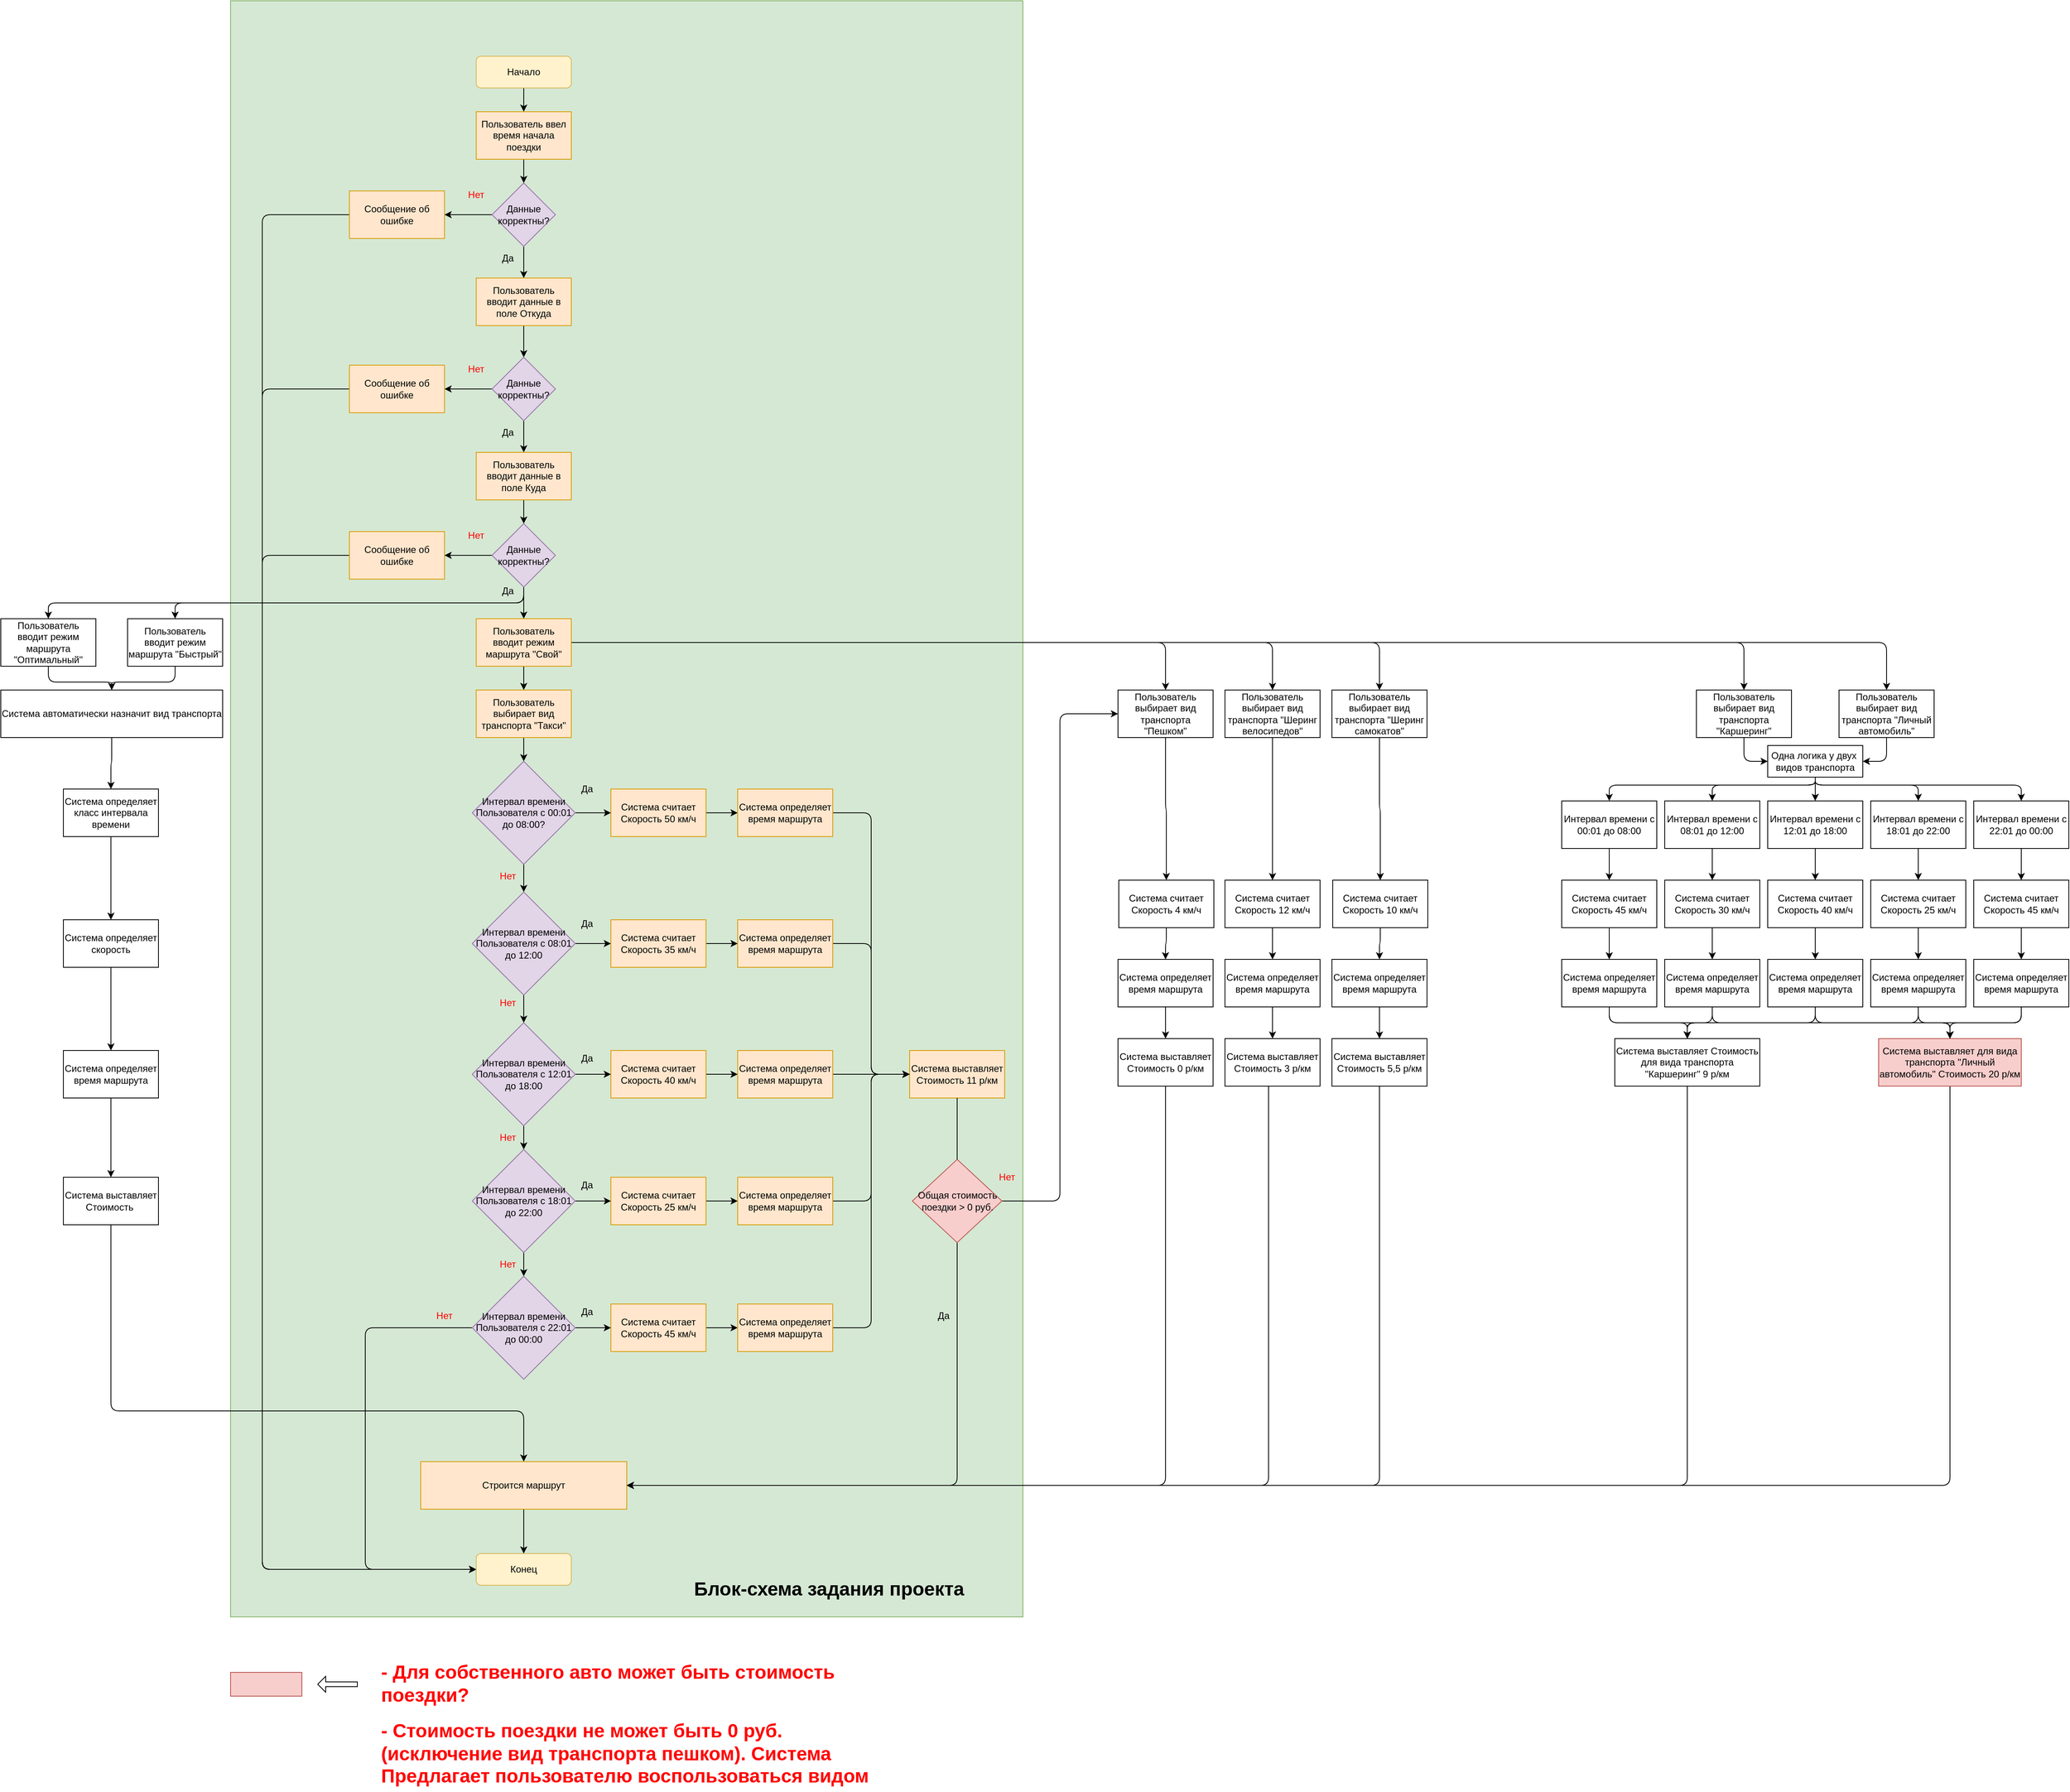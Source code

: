 <mxfile version="20.2.7" type="github">
  <diagram id="C5RBs43oDa-KdzZeNtuy" name="Page-1">
    <mxGraphModel dx="3015" dy="2346" grid="1" gridSize="10" guides="1" tooltips="1" connect="1" arrows="1" fold="1" page="1" pageScale="1" pageWidth="827" pageHeight="1169" math="0" shadow="0">
      <root>
        <mxCell id="WIyWlLk6GJQsqaUBKTNV-0" />
        <mxCell id="WIyWlLk6GJQsqaUBKTNV-1" parent="WIyWlLk6GJQsqaUBKTNV-0" />
        <mxCell id="x6Bd8umGDYyrX07FAp9d-51" value="" style="rounded=0;whiteSpace=wrap;html=1;fillColor=#d5e8d4;strokeColor=#82b366;" vertex="1" parent="WIyWlLk6GJQsqaUBKTNV-1">
          <mxGeometry x="-150" y="-120" width="1000" height="2040" as="geometry" />
        </mxCell>
        <mxCell id="MDdszQrk_3YS0Ri55PwZ-14" style="edgeStyle=orthogonalEdgeStyle;rounded=0;orthogonalLoop=1;jettySize=auto;html=1;entryX=0.5;entryY=0;entryDx=0;entryDy=0;" parent="WIyWlLk6GJQsqaUBKTNV-1" source="WIyWlLk6GJQsqaUBKTNV-3" target="MDdszQrk_3YS0Ri55PwZ-13" edge="1">
          <mxGeometry relative="1" as="geometry" />
        </mxCell>
        <mxCell id="WIyWlLk6GJQsqaUBKTNV-3" value="Начало" style="rounded=1;whiteSpace=wrap;html=1;fontSize=12;glass=0;strokeWidth=1;shadow=0;fillColor=#fff2cc;strokeColor=#d6b656;" parent="WIyWlLk6GJQsqaUBKTNV-1" vertex="1">
          <mxGeometry x="160" y="-50" width="120" height="40" as="geometry" />
        </mxCell>
        <mxCell id="MDdszQrk_3YS0Ri55PwZ-11" style="edgeStyle=orthogonalEdgeStyle;rounded=0;orthogonalLoop=1;jettySize=auto;html=1;entryX=1;entryY=0.5;entryDx=0;entryDy=0;" parent="WIyWlLk6GJQsqaUBKTNV-1" source="MDdszQrk_3YS0Ri55PwZ-7" target="MDdszQrk_3YS0Ri55PwZ-8" edge="1">
          <mxGeometry relative="1" as="geometry" />
        </mxCell>
        <mxCell id="MDdszQrk_3YS0Ri55PwZ-25" style="edgeStyle=orthogonalEdgeStyle;rounded=0;orthogonalLoop=1;jettySize=auto;html=1;entryX=0.5;entryY=0;entryDx=0;entryDy=0;" parent="WIyWlLk6GJQsqaUBKTNV-1" source="MDdszQrk_3YS0Ri55PwZ-7" target="MDdszQrk_3YS0Ri55PwZ-12" edge="1">
          <mxGeometry relative="1" as="geometry" />
        </mxCell>
        <mxCell id="MDdszQrk_3YS0Ri55PwZ-7" value="Данные корректны?" style="rhombus;whiteSpace=wrap;html=1;rounded=0;glass=0;strokeWidth=1;shadow=0;fillColor=#e1d5e7;strokeColor=#9673a6;" parent="WIyWlLk6GJQsqaUBKTNV-1" vertex="1">
          <mxGeometry x="180" y="110" width="80" height="80" as="geometry" />
        </mxCell>
        <mxCell id="x6Bd8umGDYyrX07FAp9d-45" style="edgeStyle=orthogonalEdgeStyle;rounded=1;orthogonalLoop=1;jettySize=auto;html=1;entryX=0;entryY=0.5;entryDx=0;entryDy=0;" edge="1" parent="WIyWlLk6GJQsqaUBKTNV-1" source="MDdszQrk_3YS0Ri55PwZ-8" target="MDdszQrk_3YS0Ri55PwZ-55">
          <mxGeometry relative="1" as="geometry">
            <Array as="points">
              <mxPoint x="-110" y="150" />
              <mxPoint x="-110" y="1860" />
            </Array>
          </mxGeometry>
        </mxCell>
        <mxCell id="MDdszQrk_3YS0Ri55PwZ-8" value="Сообщение об ошибке" style="whiteSpace=wrap;html=1;rounded=0;glass=0;strokeWidth=1;shadow=0;fillColor=#ffe6cc;strokeColor=#d79b00;" parent="WIyWlLk6GJQsqaUBKTNV-1" vertex="1">
          <mxGeometry y="120" width="120" height="60" as="geometry" />
        </mxCell>
        <mxCell id="MDdszQrk_3YS0Ri55PwZ-9" value="Нет" style="text;html=1;strokeColor=none;fillColor=none;align=center;verticalAlign=middle;whiteSpace=wrap;rounded=0;fontColor=#FF0000;" parent="WIyWlLk6GJQsqaUBKTNV-1" vertex="1">
          <mxGeometry x="130" y="110" width="60" height="30" as="geometry" />
        </mxCell>
        <mxCell id="MDdszQrk_3YS0Ri55PwZ-10" value="Да" style="text;html=1;strokeColor=none;fillColor=none;align=center;verticalAlign=middle;whiteSpace=wrap;rounded=0;" parent="WIyWlLk6GJQsqaUBKTNV-1" vertex="1">
          <mxGeometry x="170" y="190" width="60" height="30" as="geometry" />
        </mxCell>
        <mxCell id="MDdszQrk_3YS0Ri55PwZ-24" style="edgeStyle=orthogonalEdgeStyle;rounded=0;orthogonalLoop=1;jettySize=auto;html=1;entryX=0.5;entryY=0;entryDx=0;entryDy=0;" parent="WIyWlLk6GJQsqaUBKTNV-1" source="MDdszQrk_3YS0Ri55PwZ-12" target="MDdszQrk_3YS0Ri55PwZ-18" edge="1">
          <mxGeometry relative="1" as="geometry" />
        </mxCell>
        <mxCell id="MDdszQrk_3YS0Ri55PwZ-12" value="Пользователь вводит данные в поле Откуда" style="whiteSpace=wrap;html=1;rounded=0;glass=0;strokeWidth=1;shadow=0;fillColor=#ffe6cc;strokeColor=#d79b00;" parent="WIyWlLk6GJQsqaUBKTNV-1" vertex="1">
          <mxGeometry x="160" y="230" width="120" height="60" as="geometry" />
        </mxCell>
        <mxCell id="MDdszQrk_3YS0Ri55PwZ-23" style="edgeStyle=orthogonalEdgeStyle;rounded=0;orthogonalLoop=1;jettySize=auto;html=1;" parent="WIyWlLk6GJQsqaUBKTNV-1" source="MDdszQrk_3YS0Ri55PwZ-13" target="MDdszQrk_3YS0Ri55PwZ-7" edge="1">
          <mxGeometry relative="1" as="geometry" />
        </mxCell>
        <mxCell id="MDdszQrk_3YS0Ri55PwZ-13" value="Пользователь ввел время начала поездки" style="whiteSpace=wrap;html=1;rounded=0;glass=0;strokeWidth=1;shadow=0;fillColor=#ffe6cc;strokeColor=#d79b00;" parent="WIyWlLk6GJQsqaUBKTNV-1" vertex="1">
          <mxGeometry x="160" y="20" width="120" height="60" as="geometry" />
        </mxCell>
        <mxCell id="MDdszQrk_3YS0Ri55PwZ-17" style="edgeStyle=orthogonalEdgeStyle;rounded=0;orthogonalLoop=1;jettySize=auto;html=1;entryX=1;entryY=0.5;entryDx=0;entryDy=0;" parent="WIyWlLk6GJQsqaUBKTNV-1" source="MDdszQrk_3YS0Ri55PwZ-18" target="MDdszQrk_3YS0Ri55PwZ-19" edge="1">
          <mxGeometry relative="1" as="geometry" />
        </mxCell>
        <mxCell id="MDdszQrk_3YS0Ri55PwZ-83" style="edgeStyle=orthogonalEdgeStyle;rounded=1;orthogonalLoop=1;jettySize=auto;html=1;entryX=0.5;entryY=0;entryDx=0;entryDy=0;" parent="WIyWlLk6GJQsqaUBKTNV-1" source="MDdszQrk_3YS0Ri55PwZ-18" target="MDdszQrk_3YS0Ri55PwZ-22" edge="1">
          <mxGeometry relative="1" as="geometry" />
        </mxCell>
        <mxCell id="MDdszQrk_3YS0Ri55PwZ-18" value="Данные корректны?" style="rhombus;whiteSpace=wrap;html=1;rounded=0;glass=0;strokeWidth=1;shadow=0;fillColor=#e1d5e7;strokeColor=#9673a6;" parent="WIyWlLk6GJQsqaUBKTNV-1" vertex="1">
          <mxGeometry x="180" y="330" width="80" height="80" as="geometry" />
        </mxCell>
        <mxCell id="x6Bd8umGDYyrX07FAp9d-44" style="edgeStyle=orthogonalEdgeStyle;rounded=1;orthogonalLoop=1;jettySize=auto;html=1;entryX=0;entryY=0.5;entryDx=0;entryDy=0;" edge="1" parent="WIyWlLk6GJQsqaUBKTNV-1" source="MDdszQrk_3YS0Ri55PwZ-19" target="MDdszQrk_3YS0Ri55PwZ-55">
          <mxGeometry relative="1" as="geometry">
            <Array as="points">
              <mxPoint x="-110" y="370" />
              <mxPoint x="-110" y="1860" />
            </Array>
          </mxGeometry>
        </mxCell>
        <mxCell id="MDdszQrk_3YS0Ri55PwZ-19" value="Сообщение об ошибке" style="whiteSpace=wrap;html=1;rounded=0;glass=0;strokeWidth=1;shadow=0;fillColor=#ffe6cc;strokeColor=#d79b00;" parent="WIyWlLk6GJQsqaUBKTNV-1" vertex="1">
          <mxGeometry y="340" width="120" height="60" as="geometry" />
        </mxCell>
        <mxCell id="MDdszQrk_3YS0Ri55PwZ-20" value="Нет" style="text;html=1;strokeColor=none;fillColor=none;align=center;verticalAlign=middle;whiteSpace=wrap;rounded=0;fontColor=#FF0000;" parent="WIyWlLk6GJQsqaUBKTNV-1" vertex="1">
          <mxGeometry x="130" y="330" width="60" height="30" as="geometry" />
        </mxCell>
        <mxCell id="MDdszQrk_3YS0Ri55PwZ-21" value="Да" style="text;html=1;strokeColor=none;fillColor=none;align=center;verticalAlign=middle;whiteSpace=wrap;rounded=0;" parent="WIyWlLk6GJQsqaUBKTNV-1" vertex="1">
          <mxGeometry x="170" y="410" width="60" height="30" as="geometry" />
        </mxCell>
        <mxCell id="MDdszQrk_3YS0Ri55PwZ-35" style="edgeStyle=orthogonalEdgeStyle;rounded=0;orthogonalLoop=1;jettySize=auto;html=1;entryX=0.5;entryY=0;entryDx=0;entryDy=0;" parent="WIyWlLk6GJQsqaUBKTNV-1" source="MDdszQrk_3YS0Ri55PwZ-22" target="MDdszQrk_3YS0Ri55PwZ-29" edge="1">
          <mxGeometry relative="1" as="geometry" />
        </mxCell>
        <mxCell id="MDdszQrk_3YS0Ri55PwZ-22" value="Пользователь вводит данные в поле Куда" style="whiteSpace=wrap;html=1;rounded=0;glass=0;strokeWidth=1;shadow=0;fillColor=#ffe6cc;strokeColor=#d79b00;" parent="WIyWlLk6GJQsqaUBKTNV-1" vertex="1">
          <mxGeometry x="160" y="450" width="120" height="60" as="geometry" />
        </mxCell>
        <mxCell id="MDdszQrk_3YS0Ri55PwZ-28" style="edgeStyle=orthogonalEdgeStyle;rounded=1;orthogonalLoop=1;jettySize=auto;html=1;entryX=1;entryY=0.5;entryDx=0;entryDy=0;" parent="WIyWlLk6GJQsqaUBKTNV-1" source="MDdszQrk_3YS0Ri55PwZ-29" target="MDdszQrk_3YS0Ri55PwZ-30" edge="1">
          <mxGeometry relative="1" as="geometry" />
        </mxCell>
        <mxCell id="x6Bd8umGDYyrX07FAp9d-1" style="edgeStyle=orthogonalEdgeStyle;rounded=0;orthogonalLoop=1;jettySize=auto;html=1;entryX=0.5;entryY=0;entryDx=0;entryDy=0;" edge="1" parent="WIyWlLk6GJQsqaUBKTNV-1" source="MDdszQrk_3YS0Ri55PwZ-29" target="MDdszQrk_3YS0Ri55PwZ-41">
          <mxGeometry relative="1" as="geometry" />
        </mxCell>
        <mxCell id="x6Bd8umGDYyrX07FAp9d-49" style="edgeStyle=orthogonalEdgeStyle;rounded=1;orthogonalLoop=1;jettySize=auto;html=1;entryX=0.5;entryY=0;entryDx=0;entryDy=0;" edge="1" parent="WIyWlLk6GJQsqaUBKTNV-1" source="MDdszQrk_3YS0Ri55PwZ-29" target="MDdszQrk_3YS0Ri55PwZ-40">
          <mxGeometry relative="1" as="geometry">
            <Array as="points">
              <mxPoint x="220" y="640" />
              <mxPoint x="-220" y="640" />
            </Array>
          </mxGeometry>
        </mxCell>
        <mxCell id="x6Bd8umGDYyrX07FAp9d-50" style="edgeStyle=orthogonalEdgeStyle;rounded=1;orthogonalLoop=1;jettySize=auto;html=1;" edge="1" parent="WIyWlLk6GJQsqaUBKTNV-1" source="MDdszQrk_3YS0Ri55PwZ-29" target="MDdszQrk_3YS0Ri55PwZ-36">
          <mxGeometry relative="1" as="geometry">
            <Array as="points">
              <mxPoint x="220" y="640" />
              <mxPoint x="-380" y="640" />
            </Array>
          </mxGeometry>
        </mxCell>
        <mxCell id="MDdszQrk_3YS0Ri55PwZ-29" value="Данные корректны?" style="rhombus;whiteSpace=wrap;html=1;rounded=0;glass=0;strokeWidth=1;shadow=0;fillColor=#e1d5e7;strokeColor=#9673a6;" parent="WIyWlLk6GJQsqaUBKTNV-1" vertex="1">
          <mxGeometry x="180" y="540" width="80" height="80" as="geometry" />
        </mxCell>
        <mxCell id="x6Bd8umGDYyrX07FAp9d-43" style="edgeStyle=orthogonalEdgeStyle;rounded=1;orthogonalLoop=1;jettySize=auto;html=1;entryX=0;entryY=0.5;entryDx=0;entryDy=0;" edge="1" parent="WIyWlLk6GJQsqaUBKTNV-1" source="MDdszQrk_3YS0Ri55PwZ-30" target="MDdszQrk_3YS0Ri55PwZ-55">
          <mxGeometry relative="1" as="geometry">
            <Array as="points">
              <mxPoint x="-110" y="580" />
              <mxPoint x="-110" y="1860" />
            </Array>
          </mxGeometry>
        </mxCell>
        <mxCell id="MDdszQrk_3YS0Ri55PwZ-30" value="Сообщение об ошибке" style="whiteSpace=wrap;html=1;rounded=0;glass=0;strokeWidth=1;shadow=0;fillColor=#ffe6cc;strokeColor=#d79b00;" parent="WIyWlLk6GJQsqaUBKTNV-1" vertex="1">
          <mxGeometry y="550" width="120" height="60" as="geometry" />
        </mxCell>
        <mxCell id="MDdszQrk_3YS0Ri55PwZ-31" value="Нет" style="text;html=1;strokeColor=none;fillColor=none;align=center;verticalAlign=middle;whiteSpace=wrap;rounded=0;fontColor=#FF0000;" parent="WIyWlLk6GJQsqaUBKTNV-1" vertex="1">
          <mxGeometry x="130" y="540" width="60" height="30" as="geometry" />
        </mxCell>
        <mxCell id="TxrjslWTLOFKVKNDRbL8-37" style="edgeStyle=orthogonalEdgeStyle;rounded=1;orthogonalLoop=1;jettySize=auto;html=1;entryX=0.5;entryY=0;entryDx=0;entryDy=0;" parent="WIyWlLk6GJQsqaUBKTNV-1" source="MDdszQrk_3YS0Ri55PwZ-36" target="MDdszQrk_3YS0Ri55PwZ-52" edge="1">
          <mxGeometry relative="1" as="geometry" />
        </mxCell>
        <mxCell id="MDdszQrk_3YS0Ri55PwZ-36" value="Пользователь вводит режим маршрута &quot;Оптимальный&quot;" style="whiteSpace=wrap;html=1;rounded=0;glass=0;strokeWidth=1;shadow=0;" parent="WIyWlLk6GJQsqaUBKTNV-1" vertex="1">
          <mxGeometry x="-440" y="660" width="120" height="60" as="geometry" />
        </mxCell>
        <mxCell id="TxrjslWTLOFKVKNDRbL8-38" style="edgeStyle=orthogonalEdgeStyle;rounded=1;orthogonalLoop=1;jettySize=auto;html=1;entryX=0.5;entryY=0;entryDx=0;entryDy=0;" parent="WIyWlLk6GJQsqaUBKTNV-1" source="MDdszQrk_3YS0Ri55PwZ-40" target="MDdszQrk_3YS0Ri55PwZ-52" edge="1">
          <mxGeometry relative="1" as="geometry" />
        </mxCell>
        <mxCell id="MDdszQrk_3YS0Ri55PwZ-40" value="Пользователь вводит режим маршрута &quot;Быстрый&quot;" style="whiteSpace=wrap;html=1;rounded=0;glass=0;strokeWidth=1;shadow=0;" parent="WIyWlLk6GJQsqaUBKTNV-1" vertex="1">
          <mxGeometry x="-280" y="660" width="120" height="60" as="geometry" />
        </mxCell>
        <mxCell id="x6Bd8umGDYyrX07FAp9d-2" style="edgeStyle=orthogonalEdgeStyle;rounded=0;orthogonalLoop=1;jettySize=auto;html=1;entryX=0.5;entryY=0;entryDx=0;entryDy=0;" edge="1" parent="WIyWlLk6GJQsqaUBKTNV-1" source="MDdszQrk_3YS0Ri55PwZ-41" target="MDdszQrk_3YS0Ri55PwZ-59">
          <mxGeometry relative="1" as="geometry" />
        </mxCell>
        <mxCell id="x6Bd8umGDYyrX07FAp9d-57" style="edgeStyle=orthogonalEdgeStyle;rounded=1;orthogonalLoop=1;jettySize=auto;html=1;entryX=0.5;entryY=0;entryDx=0;entryDy=0;" edge="1" parent="WIyWlLk6GJQsqaUBKTNV-1" source="MDdszQrk_3YS0Ri55PwZ-41" target="MDdszQrk_3YS0Ri55PwZ-58">
          <mxGeometry relative="1" as="geometry" />
        </mxCell>
        <mxCell id="x6Bd8umGDYyrX07FAp9d-58" style="edgeStyle=orthogonalEdgeStyle;rounded=1;orthogonalLoop=1;jettySize=auto;html=1;entryX=0.5;entryY=0;entryDx=0;entryDy=0;" edge="1" parent="WIyWlLk6GJQsqaUBKTNV-1" source="MDdszQrk_3YS0Ri55PwZ-41" target="MDdszQrk_3YS0Ri55PwZ-60">
          <mxGeometry relative="1" as="geometry" />
        </mxCell>
        <mxCell id="x6Bd8umGDYyrX07FAp9d-59" style="edgeStyle=orthogonalEdgeStyle;rounded=1;orthogonalLoop=1;jettySize=auto;html=1;entryX=0.5;entryY=0;entryDx=0;entryDy=0;" edge="1" parent="WIyWlLk6GJQsqaUBKTNV-1" source="MDdszQrk_3YS0Ri55PwZ-41" target="MDdszQrk_3YS0Ri55PwZ-61">
          <mxGeometry relative="1" as="geometry" />
        </mxCell>
        <mxCell id="x6Bd8umGDYyrX07FAp9d-60" style="edgeStyle=orthogonalEdgeStyle;rounded=1;orthogonalLoop=1;jettySize=auto;html=1;entryX=0.5;entryY=0;entryDx=0;entryDy=0;" edge="1" parent="WIyWlLk6GJQsqaUBKTNV-1" source="MDdszQrk_3YS0Ri55PwZ-41" target="MDdszQrk_3YS0Ri55PwZ-62">
          <mxGeometry relative="1" as="geometry" />
        </mxCell>
        <mxCell id="x6Bd8umGDYyrX07FAp9d-61" style="edgeStyle=orthogonalEdgeStyle;rounded=1;orthogonalLoop=1;jettySize=auto;html=1;entryX=0.5;entryY=0;entryDx=0;entryDy=0;" edge="1" parent="WIyWlLk6GJQsqaUBKTNV-1" source="MDdszQrk_3YS0Ri55PwZ-41" target="MDdszQrk_3YS0Ri55PwZ-57">
          <mxGeometry relative="1" as="geometry" />
        </mxCell>
        <mxCell id="MDdszQrk_3YS0Ri55PwZ-41" value="Пользователь вводит режим маршрута &quot;Свой&quot;" style="whiteSpace=wrap;html=1;rounded=0;glass=0;strokeWidth=1;shadow=0;fillColor=#ffe6cc;strokeColor=#d79b00;" parent="WIyWlLk6GJQsqaUBKTNV-1" vertex="1">
          <mxGeometry x="160" y="660" width="120" height="60" as="geometry" />
        </mxCell>
        <mxCell id="TxrjslWTLOFKVKNDRbL8-101" style="edgeStyle=orthogonalEdgeStyle;rounded=1;orthogonalLoop=1;jettySize=auto;html=1;entryX=0.5;entryY=0;entryDx=0;entryDy=0;" parent="WIyWlLk6GJQsqaUBKTNV-1" source="MDdszQrk_3YS0Ri55PwZ-52" target="TxrjslWTLOFKVKNDRbL8-82" edge="1">
          <mxGeometry relative="1" as="geometry" />
        </mxCell>
        <mxCell id="MDdszQrk_3YS0Ri55PwZ-52" value="Система автоматически назначит вид транспорта" style="whiteSpace=wrap;html=1;rounded=0;glass=0;strokeWidth=1;shadow=0;" parent="WIyWlLk6GJQsqaUBKTNV-1" vertex="1">
          <mxGeometry x="-440" y="750" width="280" height="60" as="geometry" />
        </mxCell>
        <mxCell id="MDdszQrk_3YS0Ri55PwZ-55" value="Конец" style="rounded=1;whiteSpace=wrap;html=1;fontSize=12;glass=0;strokeWidth=1;shadow=0;fillColor=#fff2cc;strokeColor=#d6b656;" parent="WIyWlLk6GJQsqaUBKTNV-1" vertex="1">
          <mxGeometry x="160" y="1840" width="120" height="40" as="geometry" />
        </mxCell>
        <mxCell id="TxrjslWTLOFKVKNDRbL8-137" style="edgeStyle=orthogonalEdgeStyle;rounded=1;orthogonalLoop=1;jettySize=auto;html=1;entryX=1;entryY=0.5;entryDx=0;entryDy=0;" parent="WIyWlLk6GJQsqaUBKTNV-1" source="MDdszQrk_3YS0Ri55PwZ-57" target="TxrjslWTLOFKVKNDRbL8-135" edge="1">
          <mxGeometry relative="1" as="geometry" />
        </mxCell>
        <mxCell id="MDdszQrk_3YS0Ri55PwZ-57" value="Пользователь выбирает вид транспорта &quot;Личный автомобиль&quot;" style="whiteSpace=wrap;html=1;rounded=0;glass=0;strokeWidth=1;shadow=0;" parent="WIyWlLk6GJQsqaUBKTNV-1" vertex="1">
          <mxGeometry x="1880" y="750" width="120" height="60" as="geometry" />
        </mxCell>
        <mxCell id="TxrjslWTLOFKVKNDRbL8-106" style="edgeStyle=orthogonalEdgeStyle;rounded=1;orthogonalLoop=1;jettySize=auto;html=1;entryX=0.5;entryY=0;entryDx=0;entryDy=0;" parent="WIyWlLk6GJQsqaUBKTNV-1" source="MDdszQrk_3YS0Ri55PwZ-58" target="TxrjslWTLOFKVKNDRbL8-50" edge="1">
          <mxGeometry relative="1" as="geometry" />
        </mxCell>
        <mxCell id="MDdszQrk_3YS0Ri55PwZ-58" value="Пользователь выбирает вид транспорта &quot;Пешком&quot;" style="whiteSpace=wrap;html=1;rounded=0;glass=0;strokeWidth=1;shadow=0;" parent="WIyWlLk6GJQsqaUBKTNV-1" vertex="1">
          <mxGeometry x="970" y="750" width="120" height="60" as="geometry" />
        </mxCell>
        <mxCell id="x6Bd8umGDYyrX07FAp9d-4" style="edgeStyle=orthogonalEdgeStyle;rounded=0;orthogonalLoop=1;jettySize=auto;html=1;" edge="1" parent="WIyWlLk6GJQsqaUBKTNV-1" source="MDdszQrk_3YS0Ri55PwZ-59" target="x6Bd8umGDYyrX07FAp9d-3">
          <mxGeometry relative="1" as="geometry" />
        </mxCell>
        <mxCell id="MDdszQrk_3YS0Ri55PwZ-59" value="Пользователь выбирает вид транспорта &quot;Такси&quot;" style="whiteSpace=wrap;html=1;rounded=0;glass=0;strokeWidth=1;shadow=0;fillColor=#ffe6cc;strokeColor=#d79b00;" parent="WIyWlLk6GJQsqaUBKTNV-1" vertex="1">
          <mxGeometry x="160" y="750" width="120" height="60" as="geometry" />
        </mxCell>
        <mxCell id="TxrjslWTLOFKVKNDRbL8-109" style="edgeStyle=orthogonalEdgeStyle;rounded=1;orthogonalLoop=1;jettySize=auto;html=1;entryX=0.5;entryY=0;entryDx=0;entryDy=0;" parent="WIyWlLk6GJQsqaUBKTNV-1" source="MDdszQrk_3YS0Ri55PwZ-60" target="TxrjslWTLOFKVKNDRbL8-51" edge="1">
          <mxGeometry relative="1" as="geometry" />
        </mxCell>
        <mxCell id="MDdszQrk_3YS0Ri55PwZ-60" value="Пользователь выбирает вид транспорта &quot;Шеринг велосипедов&quot;" style="whiteSpace=wrap;html=1;rounded=0;glass=0;strokeWidth=1;shadow=0;" parent="WIyWlLk6GJQsqaUBKTNV-1" vertex="1">
          <mxGeometry x="1105" y="750" width="120" height="60" as="geometry" />
        </mxCell>
        <mxCell id="TxrjslWTLOFKVKNDRbL8-112" style="edgeStyle=orthogonalEdgeStyle;rounded=1;orthogonalLoop=1;jettySize=auto;html=1;entryX=0.5;entryY=0;entryDx=0;entryDy=0;" parent="WIyWlLk6GJQsqaUBKTNV-1" source="MDdszQrk_3YS0Ri55PwZ-61" target="TxrjslWTLOFKVKNDRbL8-52" edge="1">
          <mxGeometry relative="1" as="geometry" />
        </mxCell>
        <mxCell id="MDdszQrk_3YS0Ri55PwZ-61" value="Пользователь выбирает вид транспорта &quot;Шеринг самокатов&quot;" style="whiteSpace=wrap;html=1;rounded=0;glass=0;strokeWidth=1;shadow=0;" parent="WIyWlLk6GJQsqaUBKTNV-1" vertex="1">
          <mxGeometry x="1240" y="750" width="120" height="60" as="geometry" />
        </mxCell>
        <mxCell id="TxrjslWTLOFKVKNDRbL8-136" style="edgeStyle=orthogonalEdgeStyle;rounded=1;orthogonalLoop=1;jettySize=auto;html=1;entryX=0;entryY=0.5;entryDx=0;entryDy=0;" parent="WIyWlLk6GJQsqaUBKTNV-1" source="MDdszQrk_3YS0Ri55PwZ-62" target="TxrjslWTLOFKVKNDRbL8-135" edge="1">
          <mxGeometry relative="1" as="geometry" />
        </mxCell>
        <mxCell id="MDdszQrk_3YS0Ri55PwZ-62" value="Пользователь выбирает вид транспорта &quot;Каршеринг&quot;" style="whiteSpace=wrap;html=1;rounded=0;glass=0;strokeWidth=1;shadow=0;" parent="WIyWlLk6GJQsqaUBKTNV-1" vertex="1">
          <mxGeometry x="1700" y="750" width="120" height="60" as="geometry" />
        </mxCell>
        <mxCell id="MDdszQrk_3YS0Ri55PwZ-73" value="Строится маршрут" style="whiteSpace=wrap;html=1;rounded=0;glass=0;strokeWidth=1;shadow=0;" parent="WIyWlLk6GJQsqaUBKTNV-1" vertex="1">
          <mxGeometry x="90" y="1724" width="260" height="60" as="geometry" />
        </mxCell>
        <mxCell id="MDdszQrk_3YS0Ri55PwZ-82" value="Да" style="text;html=1;strokeColor=none;fillColor=none;align=center;verticalAlign=middle;whiteSpace=wrap;rounded=0;" parent="WIyWlLk6GJQsqaUBKTNV-1" vertex="1">
          <mxGeometry x="170" y="610" width="60" height="30" as="geometry" />
        </mxCell>
        <mxCell id="TxrjslWTLOFKVKNDRbL8-144" style="edgeStyle=orthogonalEdgeStyle;rounded=1;orthogonalLoop=1;jettySize=auto;html=1;entryX=0.5;entryY=0;entryDx=0;entryDy=0;" parent="WIyWlLk6GJQsqaUBKTNV-1" source="TxrjslWTLOFKVKNDRbL8-21" target="TxrjslWTLOFKVKNDRbL8-77" edge="1">
          <mxGeometry relative="1" as="geometry" />
        </mxCell>
        <mxCell id="TxrjslWTLOFKVKNDRbL8-21" value="Система считает Скорость 45 км/ч" style="whiteSpace=wrap;html=1;rounded=0;glass=0;strokeWidth=1;shadow=0;" parent="WIyWlLk6GJQsqaUBKTNV-1" vertex="1">
          <mxGeometry x="1530" y="990" width="120" height="60" as="geometry" />
        </mxCell>
        <mxCell id="x6Bd8umGDYyrX07FAp9d-55" style="edgeStyle=orthogonalEdgeStyle;rounded=1;orthogonalLoop=1;jettySize=auto;html=1;entryX=1;entryY=0.5;entryDx=0;entryDy=0;" edge="1" parent="WIyWlLk6GJQsqaUBKTNV-1" source="TxrjslWTLOFKVKNDRbL8-22" target="x6Bd8umGDYyrX07FAp9d-41">
          <mxGeometry relative="1" as="geometry">
            <Array as="points">
              <mxPoint x="1689" y="1754" />
            </Array>
          </mxGeometry>
        </mxCell>
        <mxCell id="TxrjslWTLOFKVKNDRbL8-22" value="Система выставляет Стоимость для вида транспорта &quot;Каршеринг&quot; 9 р/км" style="whiteSpace=wrap;html=1;rounded=0;glass=0;strokeWidth=1;shadow=0;" parent="WIyWlLk6GJQsqaUBKTNV-1" vertex="1">
          <mxGeometry x="1597" y="1190" width="183" height="60" as="geometry" />
        </mxCell>
        <mxCell id="x6Bd8umGDYyrX07FAp9d-56" style="edgeStyle=orthogonalEdgeStyle;rounded=1;orthogonalLoop=1;jettySize=auto;html=1;entryX=1;entryY=0.5;entryDx=0;entryDy=0;" edge="1" parent="WIyWlLk6GJQsqaUBKTNV-1" source="TxrjslWTLOFKVKNDRbL8-39" target="x6Bd8umGDYyrX07FAp9d-41">
          <mxGeometry relative="1" as="geometry">
            <Array as="points">
              <mxPoint x="2020" y="1754" />
            </Array>
          </mxGeometry>
        </mxCell>
        <mxCell id="TxrjslWTLOFKVKNDRbL8-39" value="Система выставляет для вида транспорта &quot;Личный автомобиль&quot; Стоимость 20 р/км" style="whiteSpace=wrap;html=1;rounded=0;glass=0;strokeWidth=1;shadow=0;fillColor=#f8cecc;strokeColor=#b85450;" parent="WIyWlLk6GJQsqaUBKTNV-1" vertex="1">
          <mxGeometry x="1930" y="1190" width="180" height="60" as="geometry" />
        </mxCell>
        <mxCell id="TxrjslWTLOFKVKNDRbL8-40" value="Система выставляет Стоимость 11 р/км" style="whiteSpace=wrap;html=1;rounded=0;glass=0;strokeWidth=1;shadow=0;fillColor=#ffe6cc;strokeColor=#d79b00;" parent="WIyWlLk6GJQsqaUBKTNV-1" vertex="1">
          <mxGeometry x="707" y="1205" width="120" height="60" as="geometry" />
        </mxCell>
        <mxCell id="TxrjslWTLOFKVKNDRbL8-143" style="edgeStyle=orthogonalEdgeStyle;rounded=1;orthogonalLoop=1;jettySize=auto;html=1;entryX=0.5;entryY=0;entryDx=0;entryDy=0;" parent="WIyWlLk6GJQsqaUBKTNV-1" source="TxrjslWTLOFKVKNDRbL8-41" target="TxrjslWTLOFKVKNDRbL8-21" edge="1">
          <mxGeometry relative="1" as="geometry" />
        </mxCell>
        <mxCell id="TxrjslWTLOFKVKNDRbL8-41" value="Интервал времени с 00:01 до 08:00" style="whiteSpace=wrap;html=1;rounded=0;glass=0;strokeWidth=1;shadow=0;" parent="WIyWlLk6GJQsqaUBKTNV-1" vertex="1">
          <mxGeometry x="1530" y="890" width="120" height="60" as="geometry" />
        </mxCell>
        <mxCell id="TxrjslWTLOFKVKNDRbL8-145" style="edgeStyle=orthogonalEdgeStyle;rounded=1;orthogonalLoop=1;jettySize=auto;html=1;entryX=0.5;entryY=0;entryDx=0;entryDy=0;" parent="WIyWlLk6GJQsqaUBKTNV-1" source="TxrjslWTLOFKVKNDRbL8-42" target="TxrjslWTLOFKVKNDRbL8-46" edge="1">
          <mxGeometry relative="1" as="geometry" />
        </mxCell>
        <mxCell id="TxrjslWTLOFKVKNDRbL8-42" value="Интервал времени с 08:01 до 12:00" style="whiteSpace=wrap;html=1;rounded=0;glass=0;strokeWidth=1;shadow=0;" parent="WIyWlLk6GJQsqaUBKTNV-1" vertex="1">
          <mxGeometry x="1660" y="890" width="120" height="60" as="geometry" />
        </mxCell>
        <mxCell id="TxrjslWTLOFKVKNDRbL8-147" style="edgeStyle=orthogonalEdgeStyle;rounded=1;orthogonalLoop=1;jettySize=auto;html=1;entryX=0.5;entryY=0;entryDx=0;entryDy=0;" parent="WIyWlLk6GJQsqaUBKTNV-1" source="TxrjslWTLOFKVKNDRbL8-43" target="TxrjslWTLOFKVKNDRbL8-47" edge="1">
          <mxGeometry relative="1" as="geometry" />
        </mxCell>
        <mxCell id="TxrjslWTLOFKVKNDRbL8-43" value="Интервал времени с 12:01 до 18:00" style="whiteSpace=wrap;html=1;rounded=0;glass=0;strokeWidth=1;shadow=0;" parent="WIyWlLk6GJQsqaUBKTNV-1" vertex="1">
          <mxGeometry x="1790" y="890" width="120" height="60" as="geometry" />
        </mxCell>
        <mxCell id="TxrjslWTLOFKVKNDRbL8-151" style="edgeStyle=orthogonalEdgeStyle;rounded=1;orthogonalLoop=1;jettySize=auto;html=1;entryX=0.5;entryY=0;entryDx=0;entryDy=0;" parent="WIyWlLk6GJQsqaUBKTNV-1" source="TxrjslWTLOFKVKNDRbL8-44" target="TxrjslWTLOFKVKNDRbL8-49" edge="1">
          <mxGeometry relative="1" as="geometry" />
        </mxCell>
        <mxCell id="TxrjslWTLOFKVKNDRbL8-44" value="Интервал времени с 22:01 до 00:00" style="whiteSpace=wrap;html=1;rounded=0;glass=0;strokeWidth=1;shadow=0;" parent="WIyWlLk6GJQsqaUBKTNV-1" vertex="1">
          <mxGeometry x="2050" y="890" width="120" height="60" as="geometry" />
        </mxCell>
        <mxCell id="TxrjslWTLOFKVKNDRbL8-149" style="edgeStyle=orthogonalEdgeStyle;rounded=1;orthogonalLoop=1;jettySize=auto;html=1;entryX=0.5;entryY=0;entryDx=0;entryDy=0;" parent="WIyWlLk6GJQsqaUBKTNV-1" source="TxrjslWTLOFKVKNDRbL8-45" target="TxrjslWTLOFKVKNDRbL8-48" edge="1">
          <mxGeometry relative="1" as="geometry" />
        </mxCell>
        <mxCell id="TxrjslWTLOFKVKNDRbL8-45" value="Интервал времени с 18:01 до 22:00" style="whiteSpace=wrap;html=1;rounded=0;glass=0;strokeWidth=1;shadow=0;" parent="WIyWlLk6GJQsqaUBKTNV-1" vertex="1">
          <mxGeometry x="1920" y="890" width="120" height="60" as="geometry" />
        </mxCell>
        <mxCell id="TxrjslWTLOFKVKNDRbL8-146" style="edgeStyle=orthogonalEdgeStyle;rounded=1;orthogonalLoop=1;jettySize=auto;html=1;entryX=0.5;entryY=0;entryDx=0;entryDy=0;" parent="WIyWlLk6GJQsqaUBKTNV-1" source="TxrjslWTLOFKVKNDRbL8-46" target="TxrjslWTLOFKVKNDRbL8-79" edge="1">
          <mxGeometry relative="1" as="geometry" />
        </mxCell>
        <mxCell id="TxrjslWTLOFKVKNDRbL8-46" value="Система считает Скорость 30 км/ч" style="whiteSpace=wrap;html=1;rounded=0;glass=0;strokeWidth=1;shadow=0;" parent="WIyWlLk6GJQsqaUBKTNV-1" vertex="1">
          <mxGeometry x="1660" y="990" width="120" height="60" as="geometry" />
        </mxCell>
        <mxCell id="TxrjslWTLOFKVKNDRbL8-148" style="edgeStyle=orthogonalEdgeStyle;rounded=1;orthogonalLoop=1;jettySize=auto;html=1;entryX=0.5;entryY=0;entryDx=0;entryDy=0;" parent="WIyWlLk6GJQsqaUBKTNV-1" source="TxrjslWTLOFKVKNDRbL8-47" target="TxrjslWTLOFKVKNDRbL8-78" edge="1">
          <mxGeometry relative="1" as="geometry" />
        </mxCell>
        <mxCell id="TxrjslWTLOFKVKNDRbL8-47" value="Система считает Скорость 40 км/ч" style="whiteSpace=wrap;html=1;rounded=0;glass=0;strokeWidth=1;shadow=0;" parent="WIyWlLk6GJQsqaUBKTNV-1" vertex="1">
          <mxGeometry x="1790" y="990" width="120" height="60" as="geometry" />
        </mxCell>
        <mxCell id="TxrjslWTLOFKVKNDRbL8-150" style="edgeStyle=orthogonalEdgeStyle;rounded=1;orthogonalLoop=1;jettySize=auto;html=1;entryX=0.5;entryY=0;entryDx=0;entryDy=0;" parent="WIyWlLk6GJQsqaUBKTNV-1" source="TxrjslWTLOFKVKNDRbL8-48" target="TxrjslWTLOFKVKNDRbL8-80" edge="1">
          <mxGeometry relative="1" as="geometry" />
        </mxCell>
        <mxCell id="TxrjslWTLOFKVKNDRbL8-48" value="Система считает Скорость 25 км/ч" style="whiteSpace=wrap;html=1;rounded=0;glass=0;strokeWidth=1;shadow=0;" parent="WIyWlLk6GJQsqaUBKTNV-1" vertex="1">
          <mxGeometry x="1920" y="990" width="120" height="60" as="geometry" />
        </mxCell>
        <mxCell id="TxrjslWTLOFKVKNDRbL8-152" style="edgeStyle=orthogonalEdgeStyle;rounded=1;orthogonalLoop=1;jettySize=auto;html=1;entryX=0.5;entryY=0;entryDx=0;entryDy=0;" parent="WIyWlLk6GJQsqaUBKTNV-1" source="TxrjslWTLOFKVKNDRbL8-49" target="TxrjslWTLOFKVKNDRbL8-81" edge="1">
          <mxGeometry relative="1" as="geometry" />
        </mxCell>
        <mxCell id="TxrjslWTLOFKVKNDRbL8-49" value="Система считает Скорость 45 км/ч" style="whiteSpace=wrap;html=1;rounded=0;glass=0;strokeWidth=1;shadow=0;" parent="WIyWlLk6GJQsqaUBKTNV-1" vertex="1">
          <mxGeometry x="2050" y="990" width="120" height="60" as="geometry" />
        </mxCell>
        <mxCell id="TxrjslWTLOFKVKNDRbL8-107" style="edgeStyle=orthogonalEdgeStyle;rounded=1;orthogonalLoop=1;jettySize=auto;html=1;entryX=0.5;entryY=0;entryDx=0;entryDy=0;" parent="WIyWlLk6GJQsqaUBKTNV-1" source="TxrjslWTLOFKVKNDRbL8-50" target="TxrjslWTLOFKVKNDRbL8-55" edge="1">
          <mxGeometry relative="1" as="geometry" />
        </mxCell>
        <mxCell id="TxrjslWTLOFKVKNDRbL8-50" value="Система считает Скорость 4 км/ч" style="whiteSpace=wrap;html=1;rounded=0;glass=0;strokeWidth=1;shadow=0;" parent="WIyWlLk6GJQsqaUBKTNV-1" vertex="1">
          <mxGeometry x="971" y="990" width="120" height="60" as="geometry" />
        </mxCell>
        <mxCell id="TxrjslWTLOFKVKNDRbL8-110" style="edgeStyle=orthogonalEdgeStyle;rounded=1;orthogonalLoop=1;jettySize=auto;html=1;entryX=0.5;entryY=0;entryDx=0;entryDy=0;" parent="WIyWlLk6GJQsqaUBKTNV-1" source="TxrjslWTLOFKVKNDRbL8-51" target="TxrjslWTLOFKVKNDRbL8-63" edge="1">
          <mxGeometry relative="1" as="geometry" />
        </mxCell>
        <mxCell id="TxrjslWTLOFKVKNDRbL8-51" value="Система считает Скорость 12 км/ч" style="whiteSpace=wrap;html=1;rounded=0;glass=0;strokeWidth=1;shadow=0;" parent="WIyWlLk6GJQsqaUBKTNV-1" vertex="1">
          <mxGeometry x="1105" y="990" width="120" height="60" as="geometry" />
        </mxCell>
        <mxCell id="TxrjslWTLOFKVKNDRbL8-113" style="edgeStyle=orthogonalEdgeStyle;rounded=1;orthogonalLoop=1;jettySize=auto;html=1;entryX=0.5;entryY=0;entryDx=0;entryDy=0;" parent="WIyWlLk6GJQsqaUBKTNV-1" source="TxrjslWTLOFKVKNDRbL8-52" target="TxrjslWTLOFKVKNDRbL8-62" edge="1">
          <mxGeometry relative="1" as="geometry" />
        </mxCell>
        <mxCell id="TxrjslWTLOFKVKNDRbL8-52" value="Система считает Скорость 10 км/ч" style="whiteSpace=wrap;html=1;rounded=0;glass=0;strokeWidth=1;shadow=0;" parent="WIyWlLk6GJQsqaUBKTNV-1" vertex="1">
          <mxGeometry x="1241" y="990" width="120" height="60" as="geometry" />
        </mxCell>
        <mxCell id="TxrjslWTLOFKVKNDRbL8-108" style="edgeStyle=orthogonalEdgeStyle;rounded=1;orthogonalLoop=1;jettySize=auto;html=1;entryX=0.5;entryY=0;entryDx=0;entryDy=0;" parent="WIyWlLk6GJQsqaUBKTNV-1" source="TxrjslWTLOFKVKNDRbL8-55" target="TxrjslWTLOFKVKNDRbL8-59" edge="1">
          <mxGeometry relative="1" as="geometry" />
        </mxCell>
        <mxCell id="TxrjslWTLOFKVKNDRbL8-55" value="Система определяет время маршрута" style="whiteSpace=wrap;html=1;rounded=0;glass=0;strokeWidth=1;shadow=0;" parent="WIyWlLk6GJQsqaUBKTNV-1" vertex="1">
          <mxGeometry x="970" y="1090" width="120" height="60" as="geometry" />
        </mxCell>
        <mxCell id="x6Bd8umGDYyrX07FAp9d-52" style="edgeStyle=orthogonalEdgeStyle;rounded=1;orthogonalLoop=1;jettySize=auto;html=1;entryX=1;entryY=0.5;entryDx=0;entryDy=0;" edge="1" parent="WIyWlLk6GJQsqaUBKTNV-1" source="TxrjslWTLOFKVKNDRbL8-59" target="x6Bd8umGDYyrX07FAp9d-41">
          <mxGeometry relative="1" as="geometry">
            <Array as="points">
              <mxPoint x="1030" y="1754" />
            </Array>
          </mxGeometry>
        </mxCell>
        <mxCell id="TxrjslWTLOFKVKNDRbL8-59" value="Система выставляет Стоимость 0 р/км" style="whiteSpace=wrap;html=1;rounded=0;glass=0;strokeWidth=1;shadow=0;" parent="WIyWlLk6GJQsqaUBKTNV-1" vertex="1">
          <mxGeometry x="970" y="1190" width="120" height="60" as="geometry" />
        </mxCell>
        <mxCell id="x6Bd8umGDYyrX07FAp9d-53" style="edgeStyle=orthogonalEdgeStyle;rounded=1;orthogonalLoop=1;jettySize=auto;html=1;entryX=1;entryY=0.5;entryDx=0;entryDy=0;" edge="1" parent="WIyWlLk6GJQsqaUBKTNV-1" source="TxrjslWTLOFKVKNDRbL8-60" target="x6Bd8umGDYyrX07FAp9d-41">
          <mxGeometry relative="1" as="geometry">
            <Array as="points">
              <mxPoint x="1160" y="1754" />
            </Array>
          </mxGeometry>
        </mxCell>
        <mxCell id="TxrjslWTLOFKVKNDRbL8-60" value="Система выставляет Стоимость 3 р/км" style="whiteSpace=wrap;html=1;rounded=0;glass=0;strokeWidth=1;shadow=0;" parent="WIyWlLk6GJQsqaUBKTNV-1" vertex="1">
          <mxGeometry x="1105" y="1190" width="120" height="60" as="geometry" />
        </mxCell>
        <mxCell id="x6Bd8umGDYyrX07FAp9d-54" style="edgeStyle=orthogonalEdgeStyle;rounded=1;orthogonalLoop=1;jettySize=auto;html=1;entryX=1;entryY=0.5;entryDx=0;entryDy=0;" edge="1" parent="WIyWlLk6GJQsqaUBKTNV-1" source="TxrjslWTLOFKVKNDRbL8-61" target="x6Bd8umGDYyrX07FAp9d-41">
          <mxGeometry relative="1" as="geometry">
            <Array as="points">
              <mxPoint x="1300" y="1754" />
            </Array>
          </mxGeometry>
        </mxCell>
        <mxCell id="TxrjslWTLOFKVKNDRbL8-61" value="Система выставляет Стоимость 5,5 р/км" style="whiteSpace=wrap;html=1;rounded=0;glass=0;strokeWidth=1;shadow=0;" parent="WIyWlLk6GJQsqaUBKTNV-1" vertex="1">
          <mxGeometry x="1240" y="1190" width="120" height="60" as="geometry" />
        </mxCell>
        <mxCell id="TxrjslWTLOFKVKNDRbL8-117" style="edgeStyle=orthogonalEdgeStyle;rounded=1;orthogonalLoop=1;jettySize=auto;html=1;entryX=0.5;entryY=0;entryDx=0;entryDy=0;" parent="WIyWlLk6GJQsqaUBKTNV-1" source="TxrjslWTLOFKVKNDRbL8-62" target="TxrjslWTLOFKVKNDRbL8-61" edge="1">
          <mxGeometry relative="1" as="geometry" />
        </mxCell>
        <mxCell id="TxrjslWTLOFKVKNDRbL8-62" value="Система определяет время маршрута" style="whiteSpace=wrap;html=1;rounded=0;glass=0;strokeWidth=1;shadow=0;" parent="WIyWlLk6GJQsqaUBKTNV-1" vertex="1">
          <mxGeometry x="1240" y="1090" width="120" height="60" as="geometry" />
        </mxCell>
        <mxCell id="TxrjslWTLOFKVKNDRbL8-111" style="edgeStyle=orthogonalEdgeStyle;rounded=1;orthogonalLoop=1;jettySize=auto;html=1;entryX=0.5;entryY=0;entryDx=0;entryDy=0;" parent="WIyWlLk6GJQsqaUBKTNV-1" source="TxrjslWTLOFKVKNDRbL8-63" target="TxrjslWTLOFKVKNDRbL8-60" edge="1">
          <mxGeometry relative="1" as="geometry" />
        </mxCell>
        <mxCell id="TxrjslWTLOFKVKNDRbL8-63" value="Система определяет время маршрута" style="whiteSpace=wrap;html=1;rounded=0;glass=0;strokeWidth=1;shadow=0;" parent="WIyWlLk6GJQsqaUBKTNV-1" vertex="1">
          <mxGeometry x="1105" y="1090" width="120" height="60" as="geometry" />
        </mxCell>
        <mxCell id="TxrjslWTLOFKVKNDRbL8-156" style="edgeStyle=orthogonalEdgeStyle;rounded=1;orthogonalLoop=1;jettySize=auto;html=1;" parent="WIyWlLk6GJQsqaUBKTNV-1" source="TxrjslWTLOFKVKNDRbL8-77" target="TxrjslWTLOFKVKNDRbL8-22" edge="1">
          <mxGeometry relative="1" as="geometry" />
        </mxCell>
        <mxCell id="TxrjslWTLOFKVKNDRbL8-161" style="edgeStyle=orthogonalEdgeStyle;rounded=1;orthogonalLoop=1;jettySize=auto;html=1;" parent="WIyWlLk6GJQsqaUBKTNV-1" source="TxrjslWTLOFKVKNDRbL8-77" target="TxrjslWTLOFKVKNDRbL8-39" edge="1">
          <mxGeometry relative="1" as="geometry">
            <Array as="points">
              <mxPoint x="1590" y="1170" />
              <mxPoint x="2020" y="1170" />
            </Array>
          </mxGeometry>
        </mxCell>
        <mxCell id="TxrjslWTLOFKVKNDRbL8-77" value="Система определяет время маршрута" style="whiteSpace=wrap;html=1;rounded=0;glass=0;strokeWidth=1;shadow=0;" parent="WIyWlLk6GJQsqaUBKTNV-1" vertex="1">
          <mxGeometry x="1530" y="1090" width="120" height="60" as="geometry" />
        </mxCell>
        <mxCell id="TxrjslWTLOFKVKNDRbL8-158" style="edgeStyle=orthogonalEdgeStyle;rounded=1;orthogonalLoop=1;jettySize=auto;html=1;entryX=0.5;entryY=0;entryDx=0;entryDy=0;" parent="WIyWlLk6GJQsqaUBKTNV-1" source="TxrjslWTLOFKVKNDRbL8-78" target="TxrjslWTLOFKVKNDRbL8-22" edge="1">
          <mxGeometry relative="1" as="geometry">
            <Array as="points">
              <mxPoint x="1850" y="1170" />
              <mxPoint x="1688" y="1170" />
            </Array>
          </mxGeometry>
        </mxCell>
        <mxCell id="TxrjslWTLOFKVKNDRbL8-163" style="edgeStyle=orthogonalEdgeStyle;rounded=1;orthogonalLoop=1;jettySize=auto;html=1;entryX=0.5;entryY=0;entryDx=0;entryDy=0;" parent="WIyWlLk6GJQsqaUBKTNV-1" source="TxrjslWTLOFKVKNDRbL8-78" target="TxrjslWTLOFKVKNDRbL8-39" edge="1">
          <mxGeometry relative="1" as="geometry">
            <Array as="points">
              <mxPoint x="1850" y="1170" />
              <mxPoint x="2020" y="1170" />
            </Array>
          </mxGeometry>
        </mxCell>
        <mxCell id="TxrjslWTLOFKVKNDRbL8-78" value="Система определяет время маршрута" style="whiteSpace=wrap;html=1;rounded=0;glass=0;strokeWidth=1;shadow=0;" parent="WIyWlLk6GJQsqaUBKTNV-1" vertex="1">
          <mxGeometry x="1790" y="1090" width="120" height="60" as="geometry" />
        </mxCell>
        <mxCell id="TxrjslWTLOFKVKNDRbL8-157" style="edgeStyle=orthogonalEdgeStyle;rounded=1;orthogonalLoop=1;jettySize=auto;html=1;entryX=0.5;entryY=0;entryDx=0;entryDy=0;" parent="WIyWlLk6GJQsqaUBKTNV-1" source="TxrjslWTLOFKVKNDRbL8-79" target="TxrjslWTLOFKVKNDRbL8-22" edge="1">
          <mxGeometry relative="1" as="geometry" />
        </mxCell>
        <mxCell id="TxrjslWTLOFKVKNDRbL8-162" style="edgeStyle=orthogonalEdgeStyle;rounded=1;orthogonalLoop=1;jettySize=auto;html=1;" parent="WIyWlLk6GJQsqaUBKTNV-1" source="TxrjslWTLOFKVKNDRbL8-79" target="TxrjslWTLOFKVKNDRbL8-39" edge="1">
          <mxGeometry relative="1" as="geometry">
            <Array as="points">
              <mxPoint x="1720" y="1170" />
              <mxPoint x="2020" y="1170" />
            </Array>
          </mxGeometry>
        </mxCell>
        <mxCell id="TxrjslWTLOFKVKNDRbL8-79" value="Система определяет время маршрута" style="whiteSpace=wrap;html=1;rounded=0;glass=0;strokeWidth=1;shadow=0;" parent="WIyWlLk6GJQsqaUBKTNV-1" vertex="1">
          <mxGeometry x="1660" y="1090" width="120" height="60" as="geometry" />
        </mxCell>
        <mxCell id="TxrjslWTLOFKVKNDRbL8-159" style="edgeStyle=orthogonalEdgeStyle;rounded=1;orthogonalLoop=1;jettySize=auto;html=1;entryX=0.5;entryY=0;entryDx=0;entryDy=0;" parent="WIyWlLk6GJQsqaUBKTNV-1" source="TxrjslWTLOFKVKNDRbL8-80" target="TxrjslWTLOFKVKNDRbL8-22" edge="1">
          <mxGeometry relative="1" as="geometry">
            <Array as="points">
              <mxPoint x="1980" y="1170" />
              <mxPoint x="1688" y="1170" />
            </Array>
          </mxGeometry>
        </mxCell>
        <mxCell id="TxrjslWTLOFKVKNDRbL8-164" style="edgeStyle=orthogonalEdgeStyle;rounded=1;orthogonalLoop=1;jettySize=auto;html=1;entryX=0.5;entryY=0;entryDx=0;entryDy=0;" parent="WIyWlLk6GJQsqaUBKTNV-1" source="TxrjslWTLOFKVKNDRbL8-80" target="TxrjslWTLOFKVKNDRbL8-39" edge="1">
          <mxGeometry relative="1" as="geometry" />
        </mxCell>
        <mxCell id="TxrjslWTLOFKVKNDRbL8-80" value="Система определяет время маршрута" style="whiteSpace=wrap;html=1;rounded=0;glass=0;strokeWidth=1;shadow=0;" parent="WIyWlLk6GJQsqaUBKTNV-1" vertex="1">
          <mxGeometry x="1920" y="1090" width="120" height="60" as="geometry" />
        </mxCell>
        <mxCell id="TxrjslWTLOFKVKNDRbL8-160" style="edgeStyle=orthogonalEdgeStyle;rounded=1;orthogonalLoop=1;jettySize=auto;html=1;entryX=0.5;entryY=0;entryDx=0;entryDy=0;" parent="WIyWlLk6GJQsqaUBKTNV-1" source="TxrjslWTLOFKVKNDRbL8-81" target="TxrjslWTLOFKVKNDRbL8-22" edge="1">
          <mxGeometry relative="1" as="geometry">
            <Array as="points">
              <mxPoint x="2110" y="1170" />
              <mxPoint x="1688" y="1170" />
            </Array>
          </mxGeometry>
        </mxCell>
        <mxCell id="TxrjslWTLOFKVKNDRbL8-165" style="edgeStyle=orthogonalEdgeStyle;rounded=1;orthogonalLoop=1;jettySize=auto;html=1;entryX=0.5;entryY=0;entryDx=0;entryDy=0;" parent="WIyWlLk6GJQsqaUBKTNV-1" source="TxrjslWTLOFKVKNDRbL8-81" target="TxrjslWTLOFKVKNDRbL8-39" edge="1">
          <mxGeometry relative="1" as="geometry" />
        </mxCell>
        <mxCell id="TxrjslWTLOFKVKNDRbL8-81" value="Система определяет время маршрута" style="whiteSpace=wrap;html=1;rounded=0;glass=0;strokeWidth=1;shadow=0;" parent="WIyWlLk6GJQsqaUBKTNV-1" vertex="1">
          <mxGeometry x="2050" y="1090" width="120" height="60" as="geometry" />
        </mxCell>
        <mxCell id="TxrjslWTLOFKVKNDRbL8-102" style="edgeStyle=orthogonalEdgeStyle;rounded=1;orthogonalLoop=1;jettySize=auto;html=1;entryX=0.5;entryY=0;entryDx=0;entryDy=0;" parent="WIyWlLk6GJQsqaUBKTNV-1" source="TxrjslWTLOFKVKNDRbL8-82" target="TxrjslWTLOFKVKNDRbL8-83" edge="1">
          <mxGeometry relative="1" as="geometry" />
        </mxCell>
        <mxCell id="TxrjslWTLOFKVKNDRbL8-82" value="Система определяет класс интервала времени" style="whiteSpace=wrap;html=1;rounded=0;glass=0;strokeWidth=1;shadow=0;" parent="WIyWlLk6GJQsqaUBKTNV-1" vertex="1">
          <mxGeometry x="-361" y="875" width="120" height="60" as="geometry" />
        </mxCell>
        <mxCell id="TxrjslWTLOFKVKNDRbL8-103" style="edgeStyle=orthogonalEdgeStyle;rounded=1;orthogonalLoop=1;jettySize=auto;html=1;entryX=0.5;entryY=0;entryDx=0;entryDy=0;" parent="WIyWlLk6GJQsqaUBKTNV-1" source="TxrjslWTLOFKVKNDRbL8-83" target="TxrjslWTLOFKVKNDRbL8-84" edge="1">
          <mxGeometry relative="1" as="geometry" />
        </mxCell>
        <mxCell id="TxrjslWTLOFKVKNDRbL8-83" value="Система определяет скорость" style="whiteSpace=wrap;html=1;rounded=0;glass=0;strokeWidth=1;shadow=0;" parent="WIyWlLk6GJQsqaUBKTNV-1" vertex="1">
          <mxGeometry x="-361" y="1040" width="120" height="60" as="geometry" />
        </mxCell>
        <mxCell id="TxrjslWTLOFKVKNDRbL8-104" style="edgeStyle=orthogonalEdgeStyle;rounded=1;orthogonalLoop=1;jettySize=auto;html=1;entryX=0.5;entryY=0;entryDx=0;entryDy=0;" parent="WIyWlLk6GJQsqaUBKTNV-1" source="TxrjslWTLOFKVKNDRbL8-84" target="TxrjslWTLOFKVKNDRbL8-85" edge="1">
          <mxGeometry relative="1" as="geometry" />
        </mxCell>
        <mxCell id="TxrjslWTLOFKVKNDRbL8-84" value="Система определяет время маршрута" style="whiteSpace=wrap;html=1;rounded=0;glass=0;strokeWidth=1;shadow=0;" parent="WIyWlLk6GJQsqaUBKTNV-1" vertex="1">
          <mxGeometry x="-361" y="1205" width="120" height="60" as="geometry" />
        </mxCell>
        <mxCell id="x6Bd8umGDYyrX07FAp9d-40" style="edgeStyle=orthogonalEdgeStyle;rounded=1;orthogonalLoop=1;jettySize=auto;html=1;" edge="1" parent="WIyWlLk6GJQsqaUBKTNV-1" source="TxrjslWTLOFKVKNDRbL8-85" target="MDdszQrk_3YS0Ri55PwZ-73">
          <mxGeometry relative="1" as="geometry">
            <Array as="points">
              <mxPoint x="-301" y="1660" />
              <mxPoint x="220" y="1660" />
            </Array>
          </mxGeometry>
        </mxCell>
        <mxCell id="TxrjslWTLOFKVKNDRbL8-85" value="Система выставляет Стоимость&amp;nbsp;" style="whiteSpace=wrap;html=1;rounded=0;glass=0;strokeWidth=1;shadow=0;" parent="WIyWlLk6GJQsqaUBKTNV-1" vertex="1">
          <mxGeometry x="-361" y="1365" width="120" height="60" as="geometry" />
        </mxCell>
        <mxCell id="x6Bd8umGDYyrX07FAp9d-15" style="edgeStyle=orthogonalEdgeStyle;rounded=0;orthogonalLoop=1;jettySize=auto;html=1;entryX=0;entryY=0.5;entryDx=0;entryDy=0;" edge="1" parent="WIyWlLk6GJQsqaUBKTNV-1" source="TxrjslWTLOFKVKNDRbL8-86" target="TxrjslWTLOFKVKNDRbL8-96">
          <mxGeometry relative="1" as="geometry" />
        </mxCell>
        <mxCell id="TxrjslWTLOFKVKNDRbL8-86" value="Система считает Скорость 50 км/ч" style="whiteSpace=wrap;html=1;rounded=0;glass=0;strokeWidth=1;shadow=0;fillColor=#ffe6cc;strokeColor=#d79b00;" parent="WIyWlLk6GJQsqaUBKTNV-1" vertex="1">
          <mxGeometry x="330" y="875" width="120" height="60" as="geometry" />
        </mxCell>
        <mxCell id="x6Bd8umGDYyrX07FAp9d-33" style="edgeStyle=orthogonalEdgeStyle;rounded=0;orthogonalLoop=1;jettySize=auto;html=1;entryX=0;entryY=0.5;entryDx=0;entryDy=0;" edge="1" parent="WIyWlLk6GJQsqaUBKTNV-1" source="TxrjslWTLOFKVKNDRbL8-92" target="TxrjslWTLOFKVKNDRbL8-98">
          <mxGeometry relative="1" as="geometry" />
        </mxCell>
        <mxCell id="TxrjslWTLOFKVKNDRbL8-92" value="Система считает Скорость 35 км/ч" style="whiteSpace=wrap;html=1;rounded=0;glass=0;strokeWidth=1;shadow=0;fillColor=#ffe6cc;strokeColor=#d79b00;" parent="WIyWlLk6GJQsqaUBKTNV-1" vertex="1">
          <mxGeometry x="330" y="1040" width="120" height="60" as="geometry" />
        </mxCell>
        <mxCell id="x6Bd8umGDYyrX07FAp9d-32" style="edgeStyle=orthogonalEdgeStyle;rounded=0;orthogonalLoop=1;jettySize=auto;html=1;entryX=0;entryY=0.5;entryDx=0;entryDy=0;" edge="1" parent="WIyWlLk6GJQsqaUBKTNV-1" source="TxrjslWTLOFKVKNDRbL8-93" target="TxrjslWTLOFKVKNDRbL8-97">
          <mxGeometry relative="1" as="geometry" />
        </mxCell>
        <mxCell id="TxrjslWTLOFKVKNDRbL8-93" value="Система считает Скорость 40 км/ч" style="whiteSpace=wrap;html=1;rounded=0;glass=0;strokeWidth=1;shadow=0;fillColor=#ffe6cc;strokeColor=#d79b00;" parent="WIyWlLk6GJQsqaUBKTNV-1" vertex="1">
          <mxGeometry x="330" y="1205" width="120" height="60" as="geometry" />
        </mxCell>
        <mxCell id="x6Bd8umGDYyrX07FAp9d-29" style="edgeStyle=orthogonalEdgeStyle;rounded=0;orthogonalLoop=1;jettySize=auto;html=1;entryX=0;entryY=0.5;entryDx=0;entryDy=0;" edge="1" parent="WIyWlLk6GJQsqaUBKTNV-1" source="TxrjslWTLOFKVKNDRbL8-94" target="TxrjslWTLOFKVKNDRbL8-99">
          <mxGeometry relative="1" as="geometry" />
        </mxCell>
        <mxCell id="TxrjslWTLOFKVKNDRbL8-94" value="Система считает Скорость 25 км/ч" style="whiteSpace=wrap;html=1;rounded=0;glass=0;strokeWidth=1;shadow=0;fillColor=#ffe6cc;strokeColor=#d79b00;" parent="WIyWlLk6GJQsqaUBKTNV-1" vertex="1">
          <mxGeometry x="330" y="1365" width="120" height="60" as="geometry" />
        </mxCell>
        <mxCell id="x6Bd8umGDYyrX07FAp9d-31" style="edgeStyle=orthogonalEdgeStyle;rounded=0;orthogonalLoop=1;jettySize=auto;html=1;entryX=0;entryY=0.5;entryDx=0;entryDy=0;" edge="1" parent="WIyWlLk6GJQsqaUBKTNV-1" source="TxrjslWTLOFKVKNDRbL8-95" target="TxrjslWTLOFKVKNDRbL8-100">
          <mxGeometry relative="1" as="geometry" />
        </mxCell>
        <mxCell id="TxrjslWTLOFKVKNDRbL8-95" value="Система считает Скорость 45 км/ч" style="whiteSpace=wrap;html=1;rounded=0;glass=0;strokeWidth=1;shadow=0;fillColor=#ffe6cc;strokeColor=#d79b00;" parent="WIyWlLk6GJQsqaUBKTNV-1" vertex="1">
          <mxGeometry x="330" y="1525" width="120" height="60" as="geometry" />
        </mxCell>
        <mxCell id="x6Bd8umGDYyrX07FAp9d-34" style="edgeStyle=orthogonalEdgeStyle;rounded=1;orthogonalLoop=1;jettySize=auto;html=1;entryX=0;entryY=0.5;entryDx=0;entryDy=0;" edge="1" parent="WIyWlLk6GJQsqaUBKTNV-1" source="TxrjslWTLOFKVKNDRbL8-96" target="TxrjslWTLOFKVKNDRbL8-40">
          <mxGeometry relative="1" as="geometry" />
        </mxCell>
        <mxCell id="TxrjslWTLOFKVKNDRbL8-96" value="Система определяет время маршрута" style="whiteSpace=wrap;html=1;rounded=0;glass=0;strokeWidth=1;shadow=0;fillColor=#ffe6cc;strokeColor=#d79b00;" parent="WIyWlLk6GJQsqaUBKTNV-1" vertex="1">
          <mxGeometry x="490" y="875" width="120" height="60" as="geometry" />
        </mxCell>
        <mxCell id="x6Bd8umGDYyrX07FAp9d-36" style="edgeStyle=orthogonalEdgeStyle;rounded=1;orthogonalLoop=1;jettySize=auto;html=1;entryX=0;entryY=0.5;entryDx=0;entryDy=0;" edge="1" parent="WIyWlLk6GJQsqaUBKTNV-1" source="TxrjslWTLOFKVKNDRbL8-97" target="TxrjslWTLOFKVKNDRbL8-40">
          <mxGeometry relative="1" as="geometry" />
        </mxCell>
        <mxCell id="TxrjslWTLOFKVKNDRbL8-97" value="Система определяет время маршрута" style="whiteSpace=wrap;html=1;rounded=0;glass=0;strokeWidth=1;shadow=0;fillColor=#ffe6cc;strokeColor=#d79b00;" parent="WIyWlLk6GJQsqaUBKTNV-1" vertex="1">
          <mxGeometry x="490" y="1205" width="120" height="60" as="geometry" />
        </mxCell>
        <mxCell id="x6Bd8umGDYyrX07FAp9d-35" style="edgeStyle=orthogonalEdgeStyle;rounded=1;orthogonalLoop=1;jettySize=auto;html=1;entryX=0;entryY=0.5;entryDx=0;entryDy=0;" edge="1" parent="WIyWlLk6GJQsqaUBKTNV-1" source="TxrjslWTLOFKVKNDRbL8-98" target="TxrjslWTLOFKVKNDRbL8-40">
          <mxGeometry relative="1" as="geometry" />
        </mxCell>
        <mxCell id="TxrjslWTLOFKVKNDRbL8-98" value="Система определяет время маршрута" style="whiteSpace=wrap;html=1;rounded=0;glass=0;strokeWidth=1;shadow=0;fillColor=#ffe6cc;strokeColor=#d79b00;" parent="WIyWlLk6GJQsqaUBKTNV-1" vertex="1">
          <mxGeometry x="490" y="1040" width="120" height="60" as="geometry" />
        </mxCell>
        <mxCell id="x6Bd8umGDYyrX07FAp9d-37" style="edgeStyle=orthogonalEdgeStyle;rounded=1;orthogonalLoop=1;jettySize=auto;html=1;entryX=0;entryY=0.5;entryDx=0;entryDy=0;" edge="1" parent="WIyWlLk6GJQsqaUBKTNV-1" source="TxrjslWTLOFKVKNDRbL8-99" target="TxrjslWTLOFKVKNDRbL8-40">
          <mxGeometry relative="1" as="geometry" />
        </mxCell>
        <mxCell id="TxrjslWTLOFKVKNDRbL8-99" value="Система определяет время маршрута" style="whiteSpace=wrap;html=1;rounded=0;glass=0;strokeWidth=1;shadow=0;fillColor=#ffe6cc;strokeColor=#d79b00;" parent="WIyWlLk6GJQsqaUBKTNV-1" vertex="1">
          <mxGeometry x="490" y="1365" width="120" height="60" as="geometry" />
        </mxCell>
        <mxCell id="x6Bd8umGDYyrX07FAp9d-38" style="edgeStyle=orthogonalEdgeStyle;rounded=1;orthogonalLoop=1;jettySize=auto;html=1;entryX=0;entryY=0.5;entryDx=0;entryDy=0;" edge="1" parent="WIyWlLk6GJQsqaUBKTNV-1" source="TxrjslWTLOFKVKNDRbL8-100" target="TxrjslWTLOFKVKNDRbL8-40">
          <mxGeometry relative="1" as="geometry" />
        </mxCell>
        <mxCell id="TxrjslWTLOFKVKNDRbL8-100" value="Система определяет время маршрута" style="whiteSpace=wrap;html=1;rounded=0;glass=0;strokeWidth=1;shadow=0;fillColor=#ffe6cc;strokeColor=#d79b00;" parent="WIyWlLk6GJQsqaUBKTNV-1" vertex="1">
          <mxGeometry x="490" y="1525" width="120" height="60" as="geometry" />
        </mxCell>
        <mxCell id="TxrjslWTLOFKVKNDRbL8-138" style="edgeStyle=orthogonalEdgeStyle;rounded=1;orthogonalLoop=1;jettySize=auto;html=1;" parent="WIyWlLk6GJQsqaUBKTNV-1" source="TxrjslWTLOFKVKNDRbL8-135" target="TxrjslWTLOFKVKNDRbL8-43" edge="1">
          <mxGeometry relative="1" as="geometry" />
        </mxCell>
        <mxCell id="TxrjslWTLOFKVKNDRbL8-139" style="edgeStyle=orthogonalEdgeStyle;rounded=1;orthogonalLoop=1;jettySize=auto;html=1;entryX=0.5;entryY=0;entryDx=0;entryDy=0;" parent="WIyWlLk6GJQsqaUBKTNV-1" source="TxrjslWTLOFKVKNDRbL8-135" target="TxrjslWTLOFKVKNDRbL8-41" edge="1">
          <mxGeometry relative="1" as="geometry">
            <Array as="points">
              <mxPoint x="1850" y="870" />
              <mxPoint x="1590" y="870" />
            </Array>
          </mxGeometry>
        </mxCell>
        <mxCell id="TxrjslWTLOFKVKNDRbL8-140" style="edgeStyle=orthogonalEdgeStyle;rounded=1;orthogonalLoop=1;jettySize=auto;html=1;" parent="WIyWlLk6GJQsqaUBKTNV-1" source="TxrjslWTLOFKVKNDRbL8-135" target="TxrjslWTLOFKVKNDRbL8-42" edge="1">
          <mxGeometry relative="1" as="geometry">
            <Array as="points">
              <mxPoint x="1850" y="870" />
              <mxPoint x="1720" y="870" />
            </Array>
          </mxGeometry>
        </mxCell>
        <mxCell id="TxrjslWTLOFKVKNDRbL8-141" style="edgeStyle=orthogonalEdgeStyle;rounded=1;orthogonalLoop=1;jettySize=auto;html=1;entryX=0.5;entryY=0;entryDx=0;entryDy=0;" parent="WIyWlLk6GJQsqaUBKTNV-1" source="TxrjslWTLOFKVKNDRbL8-135" target="TxrjslWTLOFKVKNDRbL8-45" edge="1">
          <mxGeometry relative="1" as="geometry">
            <Array as="points">
              <mxPoint x="1850" y="870" />
              <mxPoint x="1980" y="870" />
            </Array>
          </mxGeometry>
        </mxCell>
        <mxCell id="TxrjslWTLOFKVKNDRbL8-142" style="edgeStyle=orthogonalEdgeStyle;rounded=1;orthogonalLoop=1;jettySize=auto;html=1;entryX=0.5;entryY=0;entryDx=0;entryDy=0;" parent="WIyWlLk6GJQsqaUBKTNV-1" source="TxrjslWTLOFKVKNDRbL8-135" target="TxrjslWTLOFKVKNDRbL8-44" edge="1">
          <mxGeometry relative="1" as="geometry">
            <Array as="points">
              <mxPoint x="1850" y="870" />
              <mxPoint x="2110" y="870" />
            </Array>
          </mxGeometry>
        </mxCell>
        <mxCell id="TxrjslWTLOFKVKNDRbL8-135" value="Одна логика у двух&amp;nbsp; видов транспорта" style="rounded=0;whiteSpace=wrap;html=1;" parent="WIyWlLk6GJQsqaUBKTNV-1" vertex="1">
          <mxGeometry x="1790" y="820" width="120" height="40" as="geometry" />
        </mxCell>
        <mxCell id="Mrc36NXU-_pIQGmYxE-A-0" value="" style="rounded=0;whiteSpace=wrap;html=1;fillColor=#f8cecc;strokeColor=#b85450;" parent="WIyWlLk6GJQsqaUBKTNV-1" vertex="1">
          <mxGeometry x="-150" y="1990" width="90" height="30" as="geometry" />
        </mxCell>
        <mxCell id="Mrc36NXU-_pIQGmYxE-A-3" value="" style="shape=singleArrow;direction=west;whiteSpace=wrap;html=1;" parent="WIyWlLk6GJQsqaUBKTNV-1" vertex="1">
          <mxGeometry x="-40" y="1995" width="50" height="20" as="geometry" />
        </mxCell>
        <mxCell id="Mrc36NXU-_pIQGmYxE-A-4" value="&lt;h1 style=&quot;font-size: 24px;&quot;&gt;- Для собственного авто может быть стоимость поездки?&lt;/h1&gt;&lt;div style=&quot;font-size: 24px;&quot;&gt;- Стоимость поездки не может быть 0 руб. (исключение вид транспорта пешком). Система Предлагает пользователю воспользоваться видом транспорта пешком&lt;/div&gt;&lt;div style=&quot;font-size: 24px;&quot;&gt;&lt;br style=&quot;font-size: 24px;&quot;&gt;&lt;/div&gt;" style="text;html=1;strokeColor=none;fillColor=none;spacing=5;spacingTop=-20;whiteSpace=wrap;overflow=hidden;rounded=0;fontSize=24;fontColor=#FF0000;fontStyle=1" parent="WIyWlLk6GJQsqaUBKTNV-1" vertex="1">
          <mxGeometry x="35" y="1970" width="635" height="170" as="geometry" />
        </mxCell>
        <mxCell id="oh5eWrbdU4gbp5_5aUjE-4" value="&lt;h1&gt;Блок-схема задания проекта&lt;/h1&gt;" style="text;html=1;strokeColor=none;fillColor=none;spacing=5;spacingTop=-20;whiteSpace=wrap;overflow=hidden;rounded=0;" parent="WIyWlLk6GJQsqaUBKTNV-1" vertex="1">
          <mxGeometry x="430" y="1865" width="397" height="40" as="geometry" />
        </mxCell>
        <mxCell id="x6Bd8umGDYyrX07FAp9d-9" style="edgeStyle=orthogonalEdgeStyle;rounded=0;orthogonalLoop=1;jettySize=auto;html=1;entryX=0.5;entryY=0;entryDx=0;entryDy=0;" edge="1" parent="WIyWlLk6GJQsqaUBKTNV-1" source="x6Bd8umGDYyrX07FAp9d-3" target="x6Bd8umGDYyrX07FAp9d-8">
          <mxGeometry relative="1" as="geometry" />
        </mxCell>
        <mxCell id="x6Bd8umGDYyrX07FAp9d-14" style="edgeStyle=orthogonalEdgeStyle;rounded=0;orthogonalLoop=1;jettySize=auto;html=1;entryX=0;entryY=0.5;entryDx=0;entryDy=0;" edge="1" parent="WIyWlLk6GJQsqaUBKTNV-1" source="x6Bd8umGDYyrX07FAp9d-3" target="TxrjslWTLOFKVKNDRbL8-86">
          <mxGeometry relative="1" as="geometry" />
        </mxCell>
        <mxCell id="x6Bd8umGDYyrX07FAp9d-3" value="Интервал времени Пользователя с 00:01 до 08:00?" style="rhombus;whiteSpace=wrap;html=1;rounded=0;glass=0;strokeWidth=1;shadow=0;fillColor=#e1d5e7;strokeColor=#9673a6;" vertex="1" parent="WIyWlLk6GJQsqaUBKTNV-1">
          <mxGeometry x="155" y="840" width="130" height="130" as="geometry" />
        </mxCell>
        <mxCell id="x6Bd8umGDYyrX07FAp9d-23" style="edgeStyle=orthogonalEdgeStyle;rounded=0;orthogonalLoop=1;jettySize=auto;html=1;" edge="1" parent="WIyWlLk6GJQsqaUBKTNV-1" source="x6Bd8umGDYyrX07FAp9d-8" target="x6Bd8umGDYyrX07FAp9d-20">
          <mxGeometry relative="1" as="geometry" />
        </mxCell>
        <mxCell id="x6Bd8umGDYyrX07FAp9d-26" style="edgeStyle=orthogonalEdgeStyle;rounded=0;orthogonalLoop=1;jettySize=auto;html=1;entryX=0;entryY=0.5;entryDx=0;entryDy=0;" edge="1" parent="WIyWlLk6GJQsqaUBKTNV-1" source="x6Bd8umGDYyrX07FAp9d-8" target="TxrjslWTLOFKVKNDRbL8-92">
          <mxGeometry relative="1" as="geometry" />
        </mxCell>
        <mxCell id="x6Bd8umGDYyrX07FAp9d-8" value="Интервал времени Пользователя с 08:01 до 12:00" style="rhombus;whiteSpace=wrap;html=1;rounded=0;glass=0;strokeWidth=1;shadow=0;fillColor=#e1d5e7;strokeColor=#9673a6;" vertex="1" parent="WIyWlLk6GJQsqaUBKTNV-1">
          <mxGeometry x="155" y="1005" width="130" height="130" as="geometry" />
        </mxCell>
        <mxCell id="x6Bd8umGDYyrX07FAp9d-10" value="Нет" style="text;html=1;strokeColor=none;fillColor=none;align=center;verticalAlign=middle;whiteSpace=wrap;rounded=0;fontColor=#FF0000;" vertex="1" parent="WIyWlLk6GJQsqaUBKTNV-1">
          <mxGeometry x="170" y="970" width="60" height="30" as="geometry" />
        </mxCell>
        <mxCell id="x6Bd8umGDYyrX07FAp9d-24" style="edgeStyle=orthogonalEdgeStyle;rounded=0;orthogonalLoop=1;jettySize=auto;html=1;" edge="1" parent="WIyWlLk6GJQsqaUBKTNV-1" source="x6Bd8umGDYyrX07FAp9d-20" target="x6Bd8umGDYyrX07FAp9d-21">
          <mxGeometry relative="1" as="geometry" />
        </mxCell>
        <mxCell id="x6Bd8umGDYyrX07FAp9d-27" style="edgeStyle=orthogonalEdgeStyle;rounded=0;orthogonalLoop=1;jettySize=auto;html=1;entryX=0;entryY=0.5;entryDx=0;entryDy=0;" edge="1" parent="WIyWlLk6GJQsqaUBKTNV-1" source="x6Bd8umGDYyrX07FAp9d-20" target="TxrjslWTLOFKVKNDRbL8-93">
          <mxGeometry relative="1" as="geometry" />
        </mxCell>
        <mxCell id="x6Bd8umGDYyrX07FAp9d-20" value="Интервал времени Пользователя с 12:01 до 18:00" style="rhombus;whiteSpace=wrap;html=1;rounded=0;glass=0;strokeWidth=1;shadow=0;fillColor=#e1d5e7;strokeColor=#9673a6;" vertex="1" parent="WIyWlLk6GJQsqaUBKTNV-1">
          <mxGeometry x="155" y="1170" width="130" height="130" as="geometry" />
        </mxCell>
        <mxCell id="x6Bd8umGDYyrX07FAp9d-25" style="edgeStyle=orthogonalEdgeStyle;rounded=0;orthogonalLoop=1;jettySize=auto;html=1;entryX=0.5;entryY=0;entryDx=0;entryDy=0;" edge="1" parent="WIyWlLk6GJQsqaUBKTNV-1" source="x6Bd8umGDYyrX07FAp9d-21" target="x6Bd8umGDYyrX07FAp9d-22">
          <mxGeometry relative="1" as="geometry" />
        </mxCell>
        <mxCell id="x6Bd8umGDYyrX07FAp9d-28" style="edgeStyle=orthogonalEdgeStyle;rounded=0;orthogonalLoop=1;jettySize=auto;html=1;entryX=0;entryY=0.5;entryDx=0;entryDy=0;" edge="1" parent="WIyWlLk6GJQsqaUBKTNV-1" source="x6Bd8umGDYyrX07FAp9d-21" target="TxrjslWTLOFKVKNDRbL8-94">
          <mxGeometry relative="1" as="geometry" />
        </mxCell>
        <mxCell id="x6Bd8umGDYyrX07FAp9d-21" value="Интервал времени Пользователя с 18:01 до 22:00" style="rhombus;whiteSpace=wrap;html=1;rounded=0;glass=0;strokeWidth=1;shadow=0;fillColor=#e1d5e7;strokeColor=#9673a6;" vertex="1" parent="WIyWlLk6GJQsqaUBKTNV-1">
          <mxGeometry x="155" y="1330" width="130" height="130" as="geometry" />
        </mxCell>
        <mxCell id="x6Bd8umGDYyrX07FAp9d-30" style="edgeStyle=orthogonalEdgeStyle;rounded=0;orthogonalLoop=1;jettySize=auto;html=1;entryX=0;entryY=0.5;entryDx=0;entryDy=0;" edge="1" parent="WIyWlLk6GJQsqaUBKTNV-1" source="x6Bd8umGDYyrX07FAp9d-22" target="TxrjslWTLOFKVKNDRbL8-95">
          <mxGeometry relative="1" as="geometry" />
        </mxCell>
        <mxCell id="x6Bd8umGDYyrX07FAp9d-75" style="edgeStyle=orthogonalEdgeStyle;rounded=1;orthogonalLoop=1;jettySize=auto;html=1;entryX=0;entryY=0.5;entryDx=0;entryDy=0;" edge="1" parent="WIyWlLk6GJQsqaUBKTNV-1" source="x6Bd8umGDYyrX07FAp9d-22" target="MDdszQrk_3YS0Ri55PwZ-55">
          <mxGeometry relative="1" as="geometry">
            <Array as="points">
              <mxPoint x="20" y="1555" />
              <mxPoint x="20" y="1860" />
            </Array>
          </mxGeometry>
        </mxCell>
        <mxCell id="x6Bd8umGDYyrX07FAp9d-22" value="Интервал времени Пользователя с 22:01 до 00:00" style="rhombus;whiteSpace=wrap;html=1;rounded=0;glass=0;strokeWidth=1;shadow=0;fillColor=#e1d5e7;strokeColor=#9673a6;" vertex="1" parent="WIyWlLk6GJQsqaUBKTNV-1">
          <mxGeometry x="155" y="1490" width="130" height="130" as="geometry" />
        </mxCell>
        <mxCell id="x6Bd8umGDYyrX07FAp9d-42" style="edgeStyle=orthogonalEdgeStyle;rounded=1;orthogonalLoop=1;jettySize=auto;html=1;entryX=0.5;entryY=0;entryDx=0;entryDy=0;" edge="1" parent="WIyWlLk6GJQsqaUBKTNV-1" source="x6Bd8umGDYyrX07FAp9d-41" target="MDdszQrk_3YS0Ri55PwZ-55">
          <mxGeometry relative="1" as="geometry" />
        </mxCell>
        <mxCell id="x6Bd8umGDYyrX07FAp9d-41" value="Строится маршрут" style="whiteSpace=wrap;html=1;rounded=0;glass=0;strokeWidth=1;shadow=0;fillColor=#ffe6cc;strokeColor=#d79b00;" vertex="1" parent="WIyWlLk6GJQsqaUBKTNV-1">
          <mxGeometry x="90" y="1724" width="260" height="60" as="geometry" />
        </mxCell>
        <mxCell id="x6Bd8umGDYyrX07FAp9d-46" value="Нет" style="text;html=1;strokeColor=none;fillColor=none;align=center;verticalAlign=middle;whiteSpace=wrap;rounded=0;fontColor=#FF0000;" vertex="1" parent="WIyWlLk6GJQsqaUBKTNV-1">
          <mxGeometry x="170" y="1130" width="60" height="30" as="geometry" />
        </mxCell>
        <mxCell id="x6Bd8umGDYyrX07FAp9d-47" value="Нет" style="text;html=1;strokeColor=none;fillColor=none;align=center;verticalAlign=middle;whiteSpace=wrap;rounded=0;fontColor=#FF0000;" vertex="1" parent="WIyWlLk6GJQsqaUBKTNV-1">
          <mxGeometry x="170" y="1300" width="60" height="30" as="geometry" />
        </mxCell>
        <mxCell id="x6Bd8umGDYyrX07FAp9d-48" value="Нет" style="text;html=1;strokeColor=none;fillColor=none;align=center;verticalAlign=middle;whiteSpace=wrap;rounded=0;fontColor=#FF0000;" vertex="1" parent="WIyWlLk6GJQsqaUBKTNV-1">
          <mxGeometry x="170" y="1460" width="60" height="30" as="geometry" />
        </mxCell>
        <mxCell id="x6Bd8umGDYyrX07FAp9d-64" style="edgeStyle=orthogonalEdgeStyle;rounded=1;orthogonalLoop=1;jettySize=auto;html=1;entryX=1;entryY=0.5;entryDx=0;entryDy=0;" edge="1" parent="WIyWlLk6GJQsqaUBKTNV-1" source="x6Bd8umGDYyrX07FAp9d-62" target="x6Bd8umGDYyrX07FAp9d-41">
          <mxGeometry relative="1" as="geometry">
            <Array as="points">
              <mxPoint x="767" y="1754" />
            </Array>
          </mxGeometry>
        </mxCell>
        <mxCell id="x6Bd8umGDYyrX07FAp9d-71" style="edgeStyle=orthogonalEdgeStyle;rounded=1;orthogonalLoop=1;jettySize=auto;html=1;entryX=0;entryY=0.5;entryDx=0;entryDy=0;" edge="1" parent="WIyWlLk6GJQsqaUBKTNV-1" source="x6Bd8umGDYyrX07FAp9d-62" target="MDdszQrk_3YS0Ri55PwZ-58">
          <mxGeometry relative="1" as="geometry" />
        </mxCell>
        <mxCell id="x6Bd8umGDYyrX07FAp9d-62" value="Общая стоимость поездки &amp;gt; 0 руб." style="rhombus;whiteSpace=wrap;html=1;rounded=0;glass=0;strokeWidth=1;shadow=0;fillColor=#f8cecc;strokeColor=#b85450;" vertex="1" parent="WIyWlLk6GJQsqaUBKTNV-1">
          <mxGeometry x="710.5" y="1342.5" width="113" height="105" as="geometry" />
        </mxCell>
        <mxCell id="x6Bd8umGDYyrX07FAp9d-63" value="" style="edgeStyle=orthogonalEdgeStyle;rounded=1;orthogonalLoop=1;jettySize=auto;html=1;entryX=0.5;entryY=0;entryDx=0;entryDy=0;endArrow=none;" edge="1" parent="WIyWlLk6GJQsqaUBKTNV-1" source="TxrjslWTLOFKVKNDRbL8-40" target="x6Bd8umGDYyrX07FAp9d-62">
          <mxGeometry relative="1" as="geometry">
            <mxPoint x="770.077" y="1265" as="sourcePoint" />
            <mxPoint x="220" y="1724" as="targetPoint" />
            <Array as="points" />
          </mxGeometry>
        </mxCell>
        <mxCell id="x6Bd8umGDYyrX07FAp9d-65" value="Да" style="text;html=1;strokeColor=none;fillColor=none;align=center;verticalAlign=middle;whiteSpace=wrap;rounded=0;" vertex="1" parent="WIyWlLk6GJQsqaUBKTNV-1">
          <mxGeometry x="270" y="860" width="60" height="30" as="geometry" />
        </mxCell>
        <mxCell id="x6Bd8umGDYyrX07FAp9d-66" value="Да" style="text;html=1;strokeColor=none;fillColor=none;align=center;verticalAlign=middle;whiteSpace=wrap;rounded=0;" vertex="1" parent="WIyWlLk6GJQsqaUBKTNV-1">
          <mxGeometry x="270" y="1030" width="60" height="30" as="geometry" />
        </mxCell>
        <mxCell id="x6Bd8umGDYyrX07FAp9d-67" value="Да" style="text;html=1;strokeColor=none;fillColor=none;align=center;verticalAlign=middle;whiteSpace=wrap;rounded=0;" vertex="1" parent="WIyWlLk6GJQsqaUBKTNV-1">
          <mxGeometry x="270" y="1200" width="60" height="30" as="geometry" />
        </mxCell>
        <mxCell id="x6Bd8umGDYyrX07FAp9d-68" value="Да" style="text;html=1;strokeColor=none;fillColor=none;align=center;verticalAlign=middle;whiteSpace=wrap;rounded=0;" vertex="1" parent="WIyWlLk6GJQsqaUBKTNV-1">
          <mxGeometry x="270" y="1360" width="60" height="30" as="geometry" />
        </mxCell>
        <mxCell id="x6Bd8umGDYyrX07FAp9d-69" value="Да" style="text;html=1;strokeColor=none;fillColor=none;align=center;verticalAlign=middle;whiteSpace=wrap;rounded=0;" vertex="1" parent="WIyWlLk6GJQsqaUBKTNV-1">
          <mxGeometry x="270" y="1520" width="60" height="30" as="geometry" />
        </mxCell>
        <mxCell id="x6Bd8umGDYyrX07FAp9d-70" value="Да" style="text;html=1;strokeColor=none;fillColor=none;align=center;verticalAlign=middle;whiteSpace=wrap;rounded=0;" vertex="1" parent="WIyWlLk6GJQsqaUBKTNV-1">
          <mxGeometry x="720" y="1525" width="60" height="30" as="geometry" />
        </mxCell>
        <mxCell id="x6Bd8umGDYyrX07FAp9d-72" value="Нет" style="text;html=1;strokeColor=none;fillColor=none;align=center;verticalAlign=middle;whiteSpace=wrap;rounded=0;fontColor=#FF0000;" vertex="1" parent="WIyWlLk6GJQsqaUBKTNV-1">
          <mxGeometry x="800" y="1350" width="60" height="30" as="geometry" />
        </mxCell>
        <mxCell id="x6Bd8umGDYyrX07FAp9d-74" value="Нет" style="text;html=1;strokeColor=none;fillColor=none;align=center;verticalAlign=middle;whiteSpace=wrap;rounded=0;fontColor=#FF0000;" vertex="1" parent="WIyWlLk6GJQsqaUBKTNV-1">
          <mxGeometry x="90" y="1525" width="60" height="30" as="geometry" />
        </mxCell>
      </root>
    </mxGraphModel>
  </diagram>
</mxfile>
